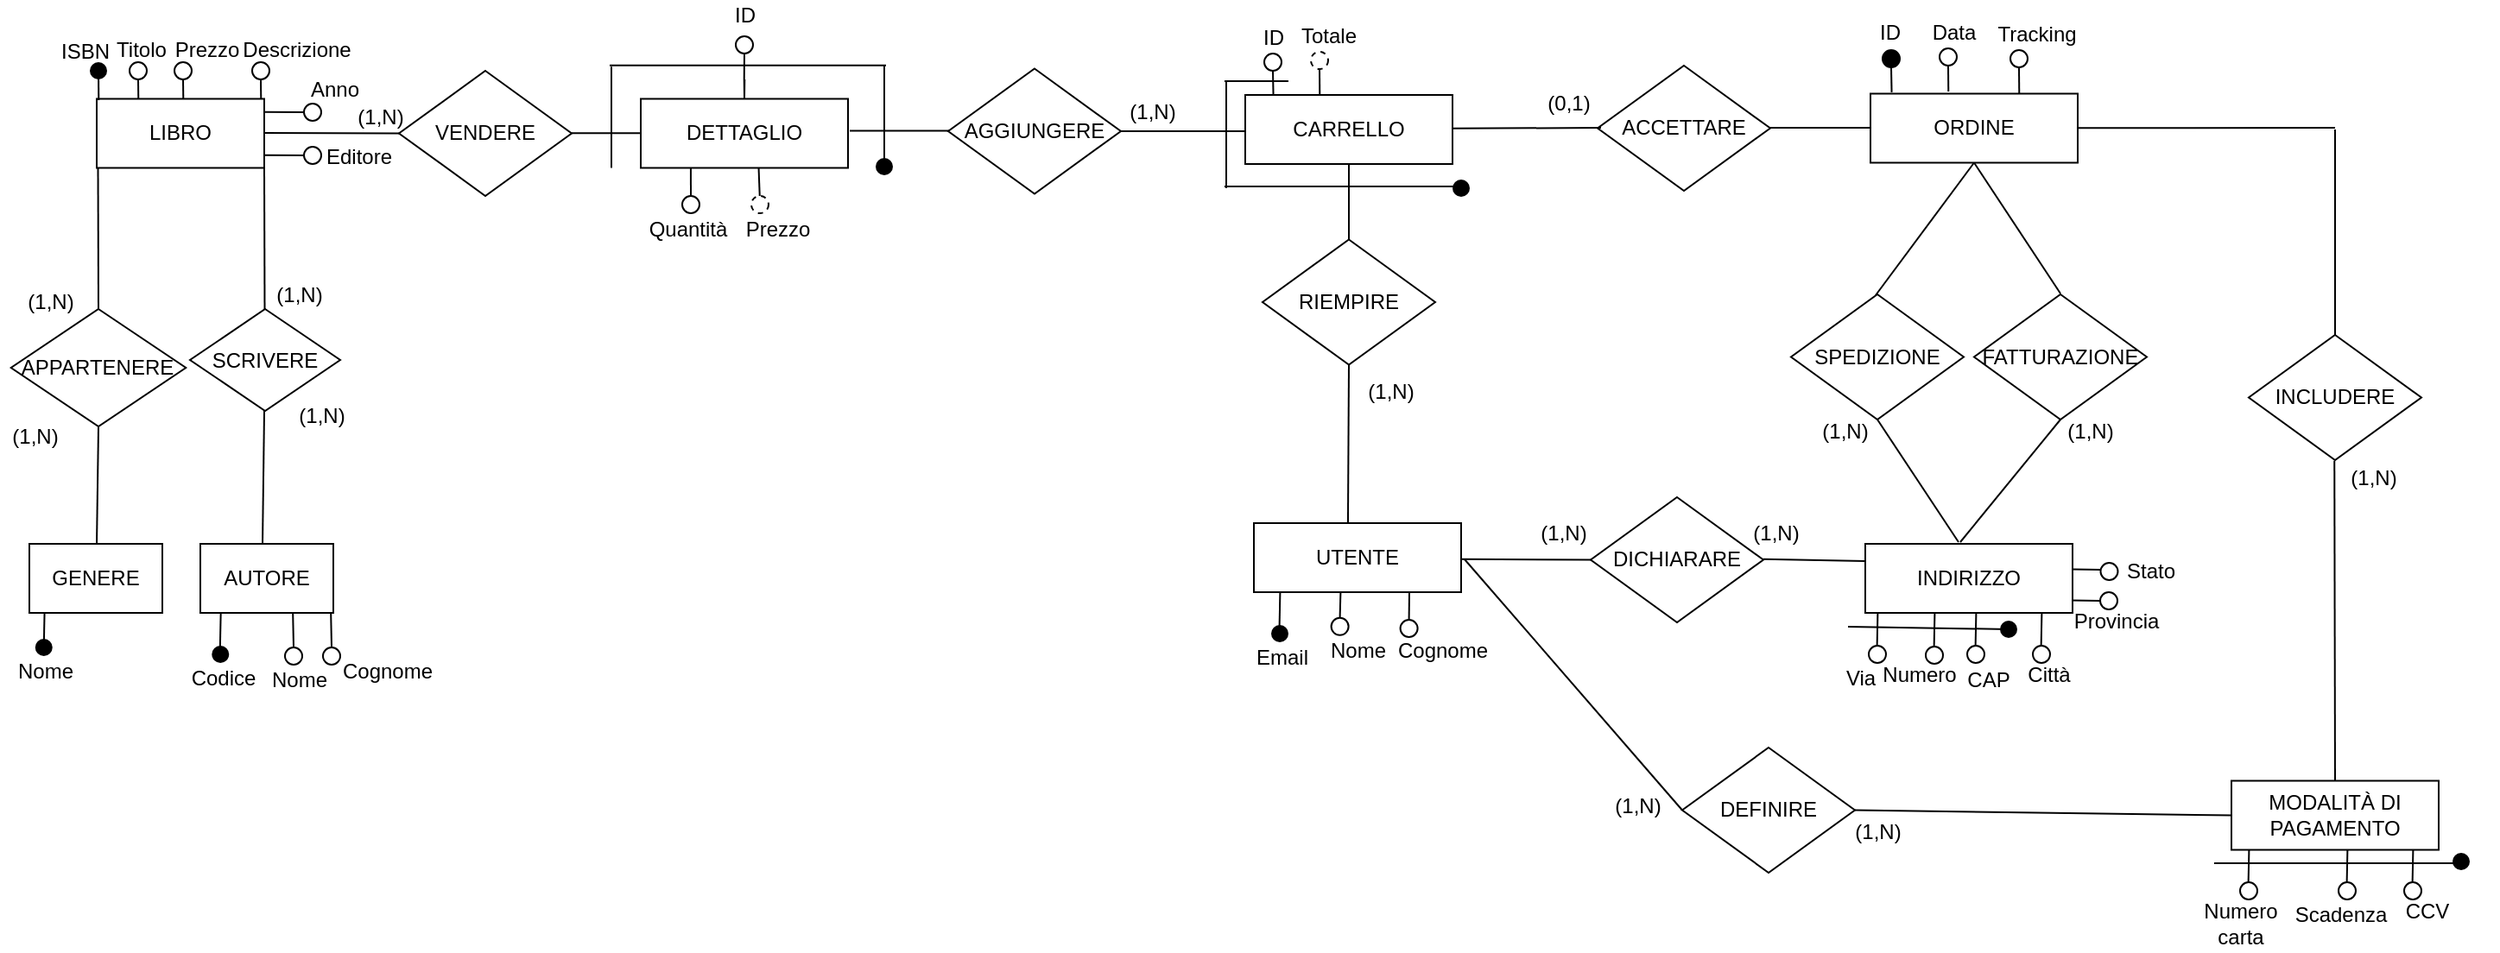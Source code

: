 <mxfile version="17.4.0" type="device" pages="2"><diagram id="fzZBB7RTzRAueiXdscIY" name="Page-1"><mxGraphModel dx="3875" dy="2258" grid="0" gridSize="10" guides="1" tooltips="1" connect="1" arrows="1" fold="1" page="1" pageScale="1" pageWidth="1920" pageHeight="1200" background="none" math="0" shadow="0"><root><mxCell id="0"/><mxCell id="1" parent="0"/><mxCell id="3UIC18VesQbMjdOlCdr_-15" value="LIBRO" style="rounded=0;whiteSpace=wrap;html=1;" parent="1" vertex="1"><mxGeometry x="326" y="352.25" width="97" height="40" as="geometry"/></mxCell><mxCell id="3UIC18VesQbMjdOlCdr_-17" value="" style="endArrow=none;html=1;rounded=0;fillColor=#000000;exitDx=0;exitDy=0;exitPerimeter=0;entryX=0.5;entryY=1;entryDx=0;entryDy=0;startArrow=none;" parent="1" source="3UIC18VesQbMjdOlCdr_-18" edge="1"><mxGeometry width="50" height="50" relative="1" as="geometry"><mxPoint x="327.14" y="353.0" as="sourcePoint"/><mxPoint x="327" y="338" as="targetPoint"/><Array as="points"/></mxGeometry></mxCell><mxCell id="3UIC18VesQbMjdOlCdr_-18" value="" style="shape=waypoint;sketch=0;size=6;pointerEvents=1;points=[];resizable=0;rotatable=0;perimeter=centerPerimeter;snapToPoint=1;strokeWidth=3;" parent="1" vertex="1"><mxGeometry x="307" y="316" width="40" height="40" as="geometry"/></mxCell><mxCell id="3UIC18VesQbMjdOlCdr_-19" value="" style="endArrow=none;html=1;rounded=0;fillColor=#000000;exitX=0.044;exitY=-0.014;exitDx=0;exitDy=0;exitPerimeter=0;entryDx=0;entryDy=0;" parent="1" target="3UIC18VesQbMjdOlCdr_-18" edge="1"><mxGeometry width="50" height="50" relative="1" as="geometry"><mxPoint x="327.14" y="353.0" as="sourcePoint"/><mxPoint x="327" y="338" as="targetPoint"/><Array as="points"><mxPoint x="326.86" y="352.56"/></Array></mxGeometry></mxCell><mxCell id="3UIC18VesQbMjdOlCdr_-20" value="ISBN" style="text;html=1;align=center;verticalAlign=middle;resizable=0;points=[];autosize=1;strokeColor=none;fillColor=none;" parent="1" vertex="1"><mxGeometry x="300" y="316" width="38" height="18" as="geometry"/></mxCell><mxCell id="3UIC18VesQbMjdOlCdr_-21" value="" style="ellipse;whiteSpace=wrap;html=1;strokeWidth=1;fillColor=default;" parent="1" vertex="1"><mxGeometry x="345" y="331" width="10" height="10" as="geometry"/></mxCell><mxCell id="3UIC18VesQbMjdOlCdr_-23" value="" style="endArrow=none;html=1;rounded=0;fillColor=#000000;exitX=0.044;exitY=-0.014;exitDx=0;exitDy=0;exitPerimeter=0;" parent="1" edge="1"><mxGeometry width="50" height="50" relative="1" as="geometry"><mxPoint x="350.14" y="352.25" as="sourcePoint"/><mxPoint x="350" y="341" as="targetPoint"/><Array as="points"><mxPoint x="349.86" y="351.81"/></Array></mxGeometry></mxCell><mxCell id="3UIC18VesQbMjdOlCdr_-24" value="Titolo" style="text;html=1;strokeColor=none;fillColor=none;align=center;verticalAlign=middle;whiteSpace=wrap;rounded=0;" parent="1" vertex="1"><mxGeometry x="326" y="311" width="52" height="25" as="geometry"/></mxCell><mxCell id="3UIC18VesQbMjdOlCdr_-27" value="" style="ellipse;whiteSpace=wrap;html=1;strokeWidth=1;fillColor=default;" parent="1" vertex="1"><mxGeometry x="371" y="331" width="10" height="10" as="geometry"/></mxCell><mxCell id="3UIC18VesQbMjdOlCdr_-28" value="" style="endArrow=none;html=1;rounded=0;fillColor=#000000;exitX=0.044;exitY=-0.014;exitDx=0;exitDy=0;exitPerimeter=0;" parent="1" edge="1"><mxGeometry width="50" height="50" relative="1" as="geometry"><mxPoint x="376.14" y="352.25" as="sourcePoint"/><mxPoint x="376" y="341" as="targetPoint"/><Array as="points"><mxPoint x="375.86" y="351.81"/></Array></mxGeometry></mxCell><mxCell id="3UIC18VesQbMjdOlCdr_-29" value="Prezzo" style="text;html=1;strokeColor=none;fillColor=none;align=center;verticalAlign=middle;whiteSpace=wrap;rounded=0;" parent="1" vertex="1"><mxGeometry x="364" y="311" width="52" height="25" as="geometry"/></mxCell><mxCell id="3UIC18VesQbMjdOlCdr_-30" value="" style="ellipse;whiteSpace=wrap;html=1;strokeWidth=1;fillColor=default;" parent="1" vertex="1"><mxGeometry x="416" y="331" width="10" height="10" as="geometry"/></mxCell><mxCell id="3UIC18VesQbMjdOlCdr_-31" value="" style="endArrow=none;html=1;rounded=0;fillColor=#000000;exitX=0.044;exitY=-0.014;exitDx=0;exitDy=0;exitPerimeter=0;" parent="1" edge="1"><mxGeometry width="50" height="50" relative="1" as="geometry"><mxPoint x="421.14" y="352.25" as="sourcePoint"/><mxPoint x="421" y="341" as="targetPoint"/><Array as="points"><mxPoint x="420.86" y="351.81"/></Array></mxGeometry></mxCell><mxCell id="3UIC18VesQbMjdOlCdr_-32" value="Descrizione" style="text;html=1;strokeColor=none;fillColor=none;align=center;verticalAlign=middle;whiteSpace=wrap;rounded=0;" parent="1" vertex="1"><mxGeometry x="426" y="316" width="32" height="15" as="geometry"/></mxCell><mxCell id="3UIC18VesQbMjdOlCdr_-33" value="" style="ellipse;whiteSpace=wrap;html=1;strokeWidth=1;fillColor=default;" parent="1" vertex="1"><mxGeometry x="446" y="355" width="10" height="10" as="geometry"/></mxCell><mxCell id="3UIC18VesQbMjdOlCdr_-35" value="Anno" style="text;html=1;strokeColor=none;fillColor=none;align=center;verticalAlign=middle;whiteSpace=wrap;rounded=0;" parent="1" vertex="1"><mxGeometry x="444" y="337" width="40" height="19" as="geometry"/></mxCell><mxCell id="3UIC18VesQbMjdOlCdr_-36" value="" style="endArrow=none;html=1;rounded=0;fillColor=#000000;startArrow=none;" parent="1" edge="1"><mxGeometry width="50" height="50" relative="1" as="geometry"><mxPoint x="423" y="359.88" as="sourcePoint"/><mxPoint x="446" y="360" as="targetPoint"/></mxGeometry></mxCell><mxCell id="3UIC18VesQbMjdOlCdr_-37" value="" style="endArrow=none;html=1;rounded=0;fillColor=#000000;startArrow=none;entryX=0;entryY=0.5;entryDx=0;entryDy=0;" parent="1" target="3UIC18VesQbMjdOlCdr_-38" edge="1"><mxGeometry width="50" height="50" relative="1" as="geometry"><mxPoint x="423" y="372.05" as="sourcePoint"/><mxPoint x="485" y="372" as="targetPoint"/></mxGeometry></mxCell><mxCell id="3UIC18VesQbMjdOlCdr_-38" value="VENDERE" style="rhombus;whiteSpace=wrap;html=1;" parent="1" vertex="1"><mxGeometry x="501" y="336" width="100" height="72.5" as="geometry"/></mxCell><mxCell id="3UIC18VesQbMjdOlCdr_-40" value="(1,N)" style="text;html=1;align=center;verticalAlign=middle;resizable=0;points=[];autosize=1;strokeColor=none;fillColor=none;" parent="1" vertex="1"><mxGeometry x="470" y="353" width="40" height="20" as="geometry"/></mxCell><mxCell id="3UIC18VesQbMjdOlCdr_-41" value="" style="ellipse;whiteSpace=wrap;html=1;strokeWidth=1;fillColor=default;" parent="1" vertex="1"><mxGeometry x="446" y="380" width="10" height="10" as="geometry"/></mxCell><mxCell id="3UIC18VesQbMjdOlCdr_-42" value="" style="endArrow=none;html=1;rounded=0;fillColor=#000000;startArrow=none;" parent="1" edge="1"><mxGeometry width="50" height="50" relative="1" as="geometry"><mxPoint x="423" y="384.88" as="sourcePoint"/><mxPoint x="446" y="385" as="targetPoint"/></mxGeometry></mxCell><mxCell id="3UIC18VesQbMjdOlCdr_-43" value="Editore" style="text;html=1;strokeColor=none;fillColor=none;align=center;verticalAlign=middle;whiteSpace=wrap;rounded=0;" parent="1" vertex="1"><mxGeometry x="458" y="376" width="40" height="19" as="geometry"/></mxCell><mxCell id="3UIC18VesQbMjdOlCdr_-44" value="" style="endArrow=none;html=1;rounded=0;fillColor=#000000;entryX=0;entryY=0.5;entryDx=0;entryDy=0;startArrow=none;" parent="1" edge="1"><mxGeometry width="50" height="50" relative="1" as="geometry"><mxPoint x="601" y="372.07" as="sourcePoint"/><mxPoint x="641" y="372.07" as="targetPoint"/></mxGeometry></mxCell><mxCell id="3UIC18VesQbMjdOlCdr_-45" value="DETTAGLIO" style="rounded=0;whiteSpace=wrap;html=1;" parent="1" vertex="1"><mxGeometry x="641" y="352.25" width="120" height="40" as="geometry"/></mxCell><mxCell id="3UIC18VesQbMjdOlCdr_-46" value="" style="shape=waypoint;sketch=0;size=6;pointerEvents=1;points=[];resizable=0;rotatable=0;perimeter=centerPerimeter;snapToPoint=1;strokeWidth=3;" parent="1" vertex="1"><mxGeometry x="762" y="371.5" width="40" height="40" as="geometry"/></mxCell><mxCell id="3UIC18VesQbMjdOlCdr_-47" value="" style="endArrow=none;html=1;rounded=0;fillColor=#000000;startArrow=none;" parent="1" edge="1"><mxGeometry width="50" height="50" relative="1" as="geometry"><mxPoint x="623" y="332.86" as="sourcePoint"/><mxPoint x="783" y="332.86" as="targetPoint"/></mxGeometry></mxCell><mxCell id="3UIC18VesQbMjdOlCdr_-48" value="" style="endArrow=none;html=1;rounded=0;fillColor=#000000;startArrow=none;entryX=0.56;entryY=0.49;entryDx=0;entryDy=0;entryPerimeter=0;" parent="1" target="3UIC18VesQbMjdOlCdr_-46" edge="1"><mxGeometry width="50" height="50" relative="1" as="geometry"><mxPoint x="782" y="332.86" as="sourcePoint"/><mxPoint x="822" y="332.86" as="targetPoint"/></mxGeometry></mxCell><mxCell id="3UIC18VesQbMjdOlCdr_-49" value="" style="endArrow=none;html=1;rounded=0;fillColor=#000000;startArrow=none;entryX=0.56;entryY=0.49;entryDx=0;entryDy=0;entryPerimeter=0;" parent="1" edge="1"><mxGeometry width="50" height="50" relative="1" as="geometry"><mxPoint x="624" y="333.61" as="sourcePoint"/><mxPoint x="624" y="392.25" as="targetPoint"/></mxGeometry></mxCell><mxCell id="3UIC18VesQbMjdOlCdr_-50" value="" style="ellipse;whiteSpace=wrap;html=1;strokeWidth=1;fillColor=default;" parent="1" vertex="1"><mxGeometry x="696" y="316" width="10" height="10" as="geometry"/></mxCell><mxCell id="3UIC18VesQbMjdOlCdr_-51" value="" style="endArrow=none;html=1;rounded=0;fillColor=#000000;exitX=0.044;exitY=-0.014;exitDx=0;exitDy=0;exitPerimeter=0;entryX=0.5;entryY=1;entryDx=0;entryDy=0;" parent="1" target="3UIC18VesQbMjdOlCdr_-50" edge="1"><mxGeometry width="50" height="50" relative="1" as="geometry"><mxPoint x="701.14" y="341.0" as="sourcePoint"/><mxPoint x="701" y="327" as="targetPoint"/><Array as="points"><mxPoint x="701" y="352"/><mxPoint x="700.86" y="340.56"/></Array></mxGeometry></mxCell><mxCell id="3UIC18VesQbMjdOlCdr_-52" value="ID" style="text;html=1;align=center;verticalAlign=middle;resizable=0;points=[];autosize=1;strokeColor=none;fillColor=none;" parent="1" vertex="1"><mxGeometry x="690" y="295" width="22" height="18" as="geometry"/></mxCell><mxCell id="3UIC18VesQbMjdOlCdr_-53" value="" style="ellipse;whiteSpace=wrap;html=1;strokeWidth=1;fillColor=default;" parent="1" vertex="1"><mxGeometry x="665" y="408.5" width="10" height="10" as="geometry"/></mxCell><mxCell id="3UIC18VesQbMjdOlCdr_-55" value="" style="endArrow=none;html=1;rounded=0;fillColor=#000000;startArrow=none;exitX=0.233;exitY=1.021;exitDx=0;exitDy=0;exitPerimeter=0;" parent="1" edge="1"><mxGeometry width="50" height="50" relative="1" as="geometry"><mxPoint x="669.96" y="392.09" as="sourcePoint"/><mxPoint x="670" y="408" as="targetPoint"/></mxGeometry></mxCell><mxCell id="3UIC18VesQbMjdOlCdr_-56" value="" style="endArrow=none;html=1;rounded=0;fillColor=#000000;startArrow=none;exitX=0.569;exitY=1.006;exitDx=0;exitDy=0;exitPerimeter=0;" parent="1" source="3UIC18VesQbMjdOlCdr_-45" target="3UIC18VesQbMjdOlCdr_-57" edge="1"><mxGeometry width="50" height="50" relative="1" as="geometry"><mxPoint x="696" y="408" as="sourcePoint"/><mxPoint x="709" y="407" as="targetPoint"/></mxGeometry></mxCell><mxCell id="3UIC18VesQbMjdOlCdr_-57" value="" style="ellipse;whiteSpace=wrap;html=1;strokeWidth=1;fillColor=default;dashed=1;" parent="1" vertex="1"><mxGeometry x="705" y="408.5" width="10" height="10" as="geometry"/></mxCell><mxCell id="3UIC18VesQbMjdOlCdr_-58" value="Quantità" style="text;html=1;align=center;verticalAlign=middle;resizable=0;points=[];autosize=1;strokeColor=none;fillColor=none;" parent="1" vertex="1"><mxGeometry x="640" y="418.5" width="56" height="18" as="geometry"/></mxCell><mxCell id="3UIC18VesQbMjdOlCdr_-59" value="Prezzo" style="text;html=1;align=center;verticalAlign=middle;resizable=0;points=[];autosize=1;strokeColor=none;fillColor=none;" parent="1" vertex="1"><mxGeometry x="696" y="418.5" width="48" height="18" as="geometry"/></mxCell><mxCell id="3UIC18VesQbMjdOlCdr_-60" value="" style="endArrow=none;html=1;rounded=0;fillColor=#000000;startArrow=none;exitX=0.75;exitY=1;exitDx=0;exitDy=0;" parent="1" edge="1"><mxGeometry width="50" height="50" relative="1" as="geometry"><mxPoint x="423.0" y="392.25" as="sourcePoint"/><mxPoint x="423.25" y="474" as="targetPoint"/></mxGeometry></mxCell><mxCell id="3UIC18VesQbMjdOlCdr_-61" value="SCRIVERE" style="rhombus;whiteSpace=wrap;html=1;" parent="1" vertex="1"><mxGeometry x="380" y="474" width="87" height="59" as="geometry"/></mxCell><mxCell id="3UIC18VesQbMjdOlCdr_-62" value="" style="endArrow=none;html=1;rounded=0;fillColor=#000000;startArrow=none;exitX=0.75;exitY=1;exitDx=0;exitDy=0;" parent="1" edge="1"><mxGeometry width="50" height="50" relative="1" as="geometry"><mxPoint x="326.75" y="392.25" as="sourcePoint"/><mxPoint x="327" y="474" as="targetPoint"/></mxGeometry></mxCell><mxCell id="3UIC18VesQbMjdOlCdr_-63" value="APPARTENERE" style="rhombus;whiteSpace=wrap;html=1;" parent="1" vertex="1"><mxGeometry x="276.38" y="474" width="101.25" height="68" as="geometry"/></mxCell><mxCell id="3UIC18VesQbMjdOlCdr_-64" value="(1,N)" style="text;html=1;align=center;verticalAlign=middle;resizable=0;points=[];autosize=1;strokeColor=none;fillColor=none;" parent="1" vertex="1"><mxGeometry x="423" y="456" width="40" height="20" as="geometry"/></mxCell><mxCell id="3UIC18VesQbMjdOlCdr_-65" value="(1,N)" style="text;html=1;align=center;verticalAlign=middle;resizable=0;points=[];autosize=1;strokeColor=none;fillColor=none;" parent="1" vertex="1"><mxGeometry x="436" y="526" width="40" height="20" as="geometry"/></mxCell><mxCell id="3UIC18VesQbMjdOlCdr_-66" value="(1,N)" style="text;html=1;align=center;verticalAlign=middle;resizable=0;points=[];autosize=1;strokeColor=none;fillColor=none;" parent="1" vertex="1"><mxGeometry x="279" y="460" width="40" height="20" as="geometry"/></mxCell><mxCell id="3UIC18VesQbMjdOlCdr_-67" value="(1,N)" style="text;html=1;align=center;verticalAlign=middle;resizable=0;points=[];autosize=1;strokeColor=none;fillColor=none;" parent="1" vertex="1"><mxGeometry x="270" y="538" width="40" height="20" as="geometry"/></mxCell><mxCell id="3UIC18VesQbMjdOlCdr_-68" value="" style="endArrow=none;html=1;rounded=0;fillColor=#000000;startArrow=none;exitX=0.5;exitY=1;exitDx=0;exitDy=0;" parent="1" source="3UIC18VesQbMjdOlCdr_-63" edge="1"><mxGeometry width="50" height="50" relative="1" as="geometry"><mxPoint x="316" y="559" as="sourcePoint"/><mxPoint x="326" y="611" as="targetPoint"/></mxGeometry></mxCell><mxCell id="3UIC18VesQbMjdOlCdr_-69" value="" style="endArrow=none;html=1;rounded=0;fillColor=#000000;startArrow=none;exitX=0.5;exitY=1;exitDx=0;exitDy=0;" parent="1" edge="1"><mxGeometry width="50" height="50" relative="1" as="geometry"><mxPoint x="423.005" y="533" as="sourcePoint"/><mxPoint x="422" y="611" as="targetPoint"/></mxGeometry></mxCell><mxCell id="3UIC18VesQbMjdOlCdr_-70" value="GENERE" style="rounded=0;whiteSpace=wrap;html=1;" parent="1" vertex="1"><mxGeometry x="287" y="610" width="77" height="40" as="geometry"/></mxCell><mxCell id="3UIC18VesQbMjdOlCdr_-72" value="AUTORE" style="rounded=0;whiteSpace=wrap;html=1;" parent="1" vertex="1"><mxGeometry x="386" y="610" width="77" height="40" as="geometry"/></mxCell><mxCell id="3UIC18VesQbMjdOlCdr_-74" value="" style="shape=waypoint;sketch=0;size=6;pointerEvents=1;points=[];resizable=0;rotatable=0;perimeter=centerPerimeter;snapToPoint=1;strokeWidth=3;" parent="1" vertex="1"><mxGeometry x="275.38" y="650" width="40" height="40" as="geometry"/></mxCell><mxCell id="3UIC18VesQbMjdOlCdr_-75" value="" style="endArrow=none;html=1;rounded=0;fillColor=#000000;startArrow=none;exitX=0.114;exitY=1.002;exitDx=0;exitDy=0;exitPerimeter=0;" parent="1" source="3UIC18VesQbMjdOlCdr_-70" target="3UIC18VesQbMjdOlCdr_-74" edge="1"><mxGeometry width="50" height="50" relative="1" as="geometry"><mxPoint x="294" y="666" as="sourcePoint"/><mxPoint x="334" y="666" as="targetPoint"/></mxGeometry></mxCell><mxCell id="3UIC18VesQbMjdOlCdr_-76" value="Nome" style="text;html=1;align=center;verticalAlign=middle;resizable=0;points=[];autosize=1;strokeColor=none;fillColor=none;" parent="1" vertex="1"><mxGeometry x="275.38" y="675" width="42" height="18" as="geometry"/></mxCell><mxCell id="3UIC18VesQbMjdOlCdr_-77" value="" style="shape=waypoint;sketch=0;size=6;pointerEvents=1;points=[];resizable=0;rotatable=0;perimeter=centerPerimeter;snapToPoint=1;strokeWidth=3;" parent="1" vertex="1"><mxGeometry x="377.63" y="654" width="40" height="40" as="geometry"/></mxCell><mxCell id="3UIC18VesQbMjdOlCdr_-78" value="Codice" style="text;html=1;align=center;verticalAlign=middle;resizable=0;points=[];autosize=1;strokeColor=none;fillColor=none;" parent="1" vertex="1"><mxGeometry x="374.63" y="679" width="48" height="18" as="geometry"/></mxCell><mxCell id="3UIC18VesQbMjdOlCdr_-79" value="" style="endArrow=none;html=1;rounded=0;fillColor=#000000;startArrow=none;exitX=0.114;exitY=1.002;exitDx=0;exitDy=0;exitPerimeter=0;" parent="1" edge="1"><mxGeometry width="50" height="50" relative="1" as="geometry"><mxPoint x="397.828" y="650.0" as="sourcePoint"/><mxPoint x="397.43" y="669.92" as="targetPoint"/></mxGeometry></mxCell><mxCell id="3UIC18VesQbMjdOlCdr_-80" value="" style="ellipse;whiteSpace=wrap;html=1;strokeWidth=1;fillColor=default;" parent="1" vertex="1"><mxGeometry x="435" y="670" width="10" height="10" as="geometry"/></mxCell><mxCell id="3UIC18VesQbMjdOlCdr_-82" value="" style="endArrow=none;html=1;rounded=0;fillColor=#000000;startArrow=none;entryX=0.696;entryY=1.005;entryDx=0;entryDy=0;entryPerimeter=0;" parent="1" target="3UIC18VesQbMjdOlCdr_-72" edge="1"><mxGeometry width="50" height="50" relative="1" as="geometry"><mxPoint x="440" y="670" as="sourcePoint"/><mxPoint x="440" y="651" as="targetPoint"/></mxGeometry></mxCell><mxCell id="3UIC18VesQbMjdOlCdr_-83" value="" style="ellipse;whiteSpace=wrap;html=1;strokeWidth=1;fillColor=default;" parent="1" vertex="1"><mxGeometry x="457" y="670" width="10" height="10" as="geometry"/></mxCell><mxCell id="3UIC18VesQbMjdOlCdr_-84" value="" style="endArrow=none;html=1;rounded=0;fillColor=#000000;startArrow=none;entryX=0.696;entryY=1.005;entryDx=0;entryDy=0;entryPerimeter=0;" parent="1" edge="1"><mxGeometry width="50" height="50" relative="1" as="geometry"><mxPoint x="462.0" y="670" as="sourcePoint"/><mxPoint x="461.592" y="650.2" as="targetPoint"/></mxGeometry></mxCell><mxCell id="3UIC18VesQbMjdOlCdr_-85" value="Nome" style="text;html=1;align=center;verticalAlign=middle;resizable=0;points=[];autosize=1;strokeColor=none;fillColor=none;" parent="1" vertex="1"><mxGeometry x="422" y="680" width="42" height="18" as="geometry"/></mxCell><mxCell id="3UIC18VesQbMjdOlCdr_-86" value="Cognome" style="text;html=1;align=center;verticalAlign=middle;resizable=0;points=[];autosize=1;strokeColor=none;fillColor=none;" parent="1" vertex="1"><mxGeometry x="463" y="675" width="62" height="18" as="geometry"/></mxCell><mxCell id="3UIC18VesQbMjdOlCdr_-87" value="" style="endArrow=none;html=1;rounded=0;fillColor=#000000;startArrow=none;" parent="1" edge="1"><mxGeometry width="50" height="50" relative="1" as="geometry"><mxPoint x="762" y="370.76" as="sourcePoint"/><mxPoint x="836" y="370.76" as="targetPoint"/></mxGeometry></mxCell><mxCell id="3UIC18VesQbMjdOlCdr_-88" value="AGGIUNGERE" style="rhombus;whiteSpace=wrap;html=1;" parent="1" vertex="1"><mxGeometry x="819" y="334.75" width="100" height="72.5" as="geometry"/></mxCell><mxCell id="3UIC18VesQbMjdOlCdr_-90" value="" style="endArrow=none;html=1;rounded=0;fillColor=#000000;startArrow=none;" parent="1" edge="1"><mxGeometry width="50" height="50" relative="1" as="geometry"><mxPoint x="919.0" y="371" as="sourcePoint"/><mxPoint x="993" y="371" as="targetPoint"/></mxGeometry></mxCell><mxCell id="3UIC18VesQbMjdOlCdr_-91" value="(1,N)" style="text;html=1;align=center;verticalAlign=middle;resizable=0;points=[];autosize=1;strokeColor=none;fillColor=none;" parent="1" vertex="1"><mxGeometry x="917" y="350" width="40" height="20" as="geometry"/></mxCell><mxCell id="3UIC18VesQbMjdOlCdr_-92" value="CARRELLO" style="rounded=0;whiteSpace=wrap;html=1;" parent="1" vertex="1"><mxGeometry x="991" y="350" width="120" height="40" as="geometry"/></mxCell><mxCell id="3UIC18VesQbMjdOlCdr_-96" value="" style="endArrow=none;html=1;rounded=0;fillColor=#000000;entryX=0.5;entryY=1;entryDx=0;entryDy=0;exitX=0.044;exitY=-0.014;exitDx=0;exitDy=0;exitPerimeter=0;" parent="1" edge="1"><mxGeometry width="50" height="50" relative="1" as="geometry"><mxPoint x="1007.28" y="350.44" as="sourcePoint"/><mxPoint x="1007" y="336" as="targetPoint"/></mxGeometry></mxCell><mxCell id="3UIC18VesQbMjdOlCdr_-97" value="ID" style="text;html=1;align=center;verticalAlign=middle;resizable=0;points=[];autosize=1;strokeColor=none;fillColor=none;" parent="1" vertex="1"><mxGeometry x="996" y="308.0" width="22" height="18" as="geometry"/></mxCell><mxCell id="3UIC18VesQbMjdOlCdr_-98" value="" style="ellipse;whiteSpace=wrap;html=1;strokeWidth=1;fillColor=default;dashed=1;" parent="1" vertex="1"><mxGeometry x="1029" y="325" width="10" height="10" as="geometry"/></mxCell><mxCell id="3UIC18VesQbMjdOlCdr_-99" value="" style="endArrow=none;html=1;rounded=0;fillColor=#000000;exitX=0.044;exitY=-0.014;exitDx=0;exitDy=0;exitPerimeter=0;entryX=0.5;entryY=1;entryDx=0;entryDy=0;" parent="1" target="3UIC18VesQbMjdOlCdr_-98" edge="1"><mxGeometry width="50" height="50" relative="1" as="geometry"><mxPoint x="1034.14" y="350.0" as="sourcePoint"/><mxPoint x="1034" y="336" as="targetPoint"/><Array as="points"><mxPoint x="1033.86" y="349.56"/></Array></mxGeometry></mxCell><mxCell id="3UIC18VesQbMjdOlCdr_-100" value="Totale" style="text;html=1;align=center;verticalAlign=middle;resizable=0;points=[];autosize=1;strokeColor=none;fillColor=none;" parent="1" vertex="1"><mxGeometry x="1018" y="307.0" width="42" height="18" as="geometry"/></mxCell><mxCell id="3UIC18VesQbMjdOlCdr_-101" value="" style="endArrow=none;html=1;rounded=0;fillColor=#000000;entryX=0.5;entryY=1;entryDx=0;entryDy=0;startArrow=none;" parent="1" target="3UIC18VesQbMjdOlCdr_-92" edge="1"><mxGeometry width="50" height="50" relative="1" as="geometry"><mxPoint x="1051" y="435" as="sourcePoint"/><mxPoint x="1025" y="420" as="targetPoint"/></mxGeometry></mxCell><mxCell id="3UIC18VesQbMjdOlCdr_-102" value="RIEMPIRE" style="rhombus;whiteSpace=wrap;html=1;" parent="1" vertex="1"><mxGeometry x="1001" y="433.75" width="100" height="72.5" as="geometry"/></mxCell><mxCell id="3UIC18VesQbMjdOlCdr_-104" value="(1,N)" style="text;html=1;align=center;verticalAlign=middle;resizable=0;points=[];autosize=1;strokeColor=none;fillColor=none;" parent="1" vertex="1"><mxGeometry x="1055" y="512" width="40" height="20" as="geometry"/></mxCell><mxCell id="3UIC18VesQbMjdOlCdr_-105" value="" style="endArrow=none;html=1;rounded=0;fillColor=#000000;entryX=0.5;entryY=1;entryDx=0;entryDy=0;startArrow=none;exitX=0.454;exitY=0.014;exitDx=0;exitDy=0;exitPerimeter=0;" parent="1" source="3UIC18VesQbMjdOlCdr_-106" target="3UIC18VesQbMjdOlCdr_-102" edge="1"><mxGeometry width="50" height="50" relative="1" as="geometry"><mxPoint x="1051" y="559" as="sourcePoint"/><mxPoint x="1020" y="529" as="targetPoint"/></mxGeometry></mxCell><mxCell id="3UIC18VesQbMjdOlCdr_-106" value="UTENTE" style="rounded=0;whiteSpace=wrap;html=1;" parent="1" vertex="1"><mxGeometry x="996" y="598" width="120" height="40" as="geometry"/></mxCell><mxCell id="3UIC18VesQbMjdOlCdr_-107" value="" style="shape=waypoint;sketch=0;size=6;pointerEvents=1;points=[];resizable=0;rotatable=0;perimeter=centerPerimeter;snapToPoint=1;strokeWidth=3;" parent="1" vertex="1"><mxGeometry x="991" y="642.0" width="40" height="40" as="geometry"/></mxCell><mxCell id="3UIC18VesQbMjdOlCdr_-108" value="Email" style="text;html=1;align=center;verticalAlign=middle;resizable=0;points=[];autosize=1;strokeColor=none;fillColor=none;" parent="1" vertex="1"><mxGeometry x="992" y="667.0" width="40" height="18" as="geometry"/></mxCell><mxCell id="3UIC18VesQbMjdOlCdr_-109" value="" style="endArrow=none;html=1;rounded=0;fillColor=#000000;startArrow=none;exitX=0.114;exitY=1.002;exitDx=0;exitDy=0;exitPerimeter=0;" parent="1" edge="1"><mxGeometry width="50" height="50" relative="1" as="geometry"><mxPoint x="1011.198" y="638" as="sourcePoint"/><mxPoint x="1010.8" y="657.92" as="targetPoint"/></mxGeometry></mxCell><mxCell id="3UIC18VesQbMjdOlCdr_-111" value="Nome" style="text;html=1;align=center;verticalAlign=middle;resizable=0;points=[];autosize=1;strokeColor=none;fillColor=none;" parent="1" vertex="1"><mxGeometry x="1035" y="662.92" width="42" height="18" as="geometry"/></mxCell><mxCell id="3UIC18VesQbMjdOlCdr_-112" value="" style="endArrow=none;html=1;rounded=0;fillColor=#000000;startArrow=none;exitX=0.114;exitY=1.002;exitDx=0;exitDy=0;exitPerimeter=0;" parent="1" target="3UIC18VesQbMjdOlCdr_-114" edge="1"><mxGeometry width="50" height="50" relative="1" as="geometry"><mxPoint x="1046.198" y="638" as="sourcePoint"/><mxPoint x="1045.8" y="657.92" as="targetPoint"/></mxGeometry></mxCell><mxCell id="3UIC18VesQbMjdOlCdr_-114" value="" style="ellipse;whiteSpace=wrap;html=1;strokeWidth=1;fillColor=default;" parent="1" vertex="1"><mxGeometry x="1040.8" y="652.92" width="10" height="10" as="geometry"/></mxCell><mxCell id="3UIC18VesQbMjdOlCdr_-115" value="Cognome" style="text;html=1;align=center;verticalAlign=middle;resizable=0;points=[];autosize=1;strokeColor=none;fillColor=none;" parent="1" vertex="1"><mxGeometry x="1074" y="662.92" width="62" height="18" as="geometry"/></mxCell><mxCell id="3UIC18VesQbMjdOlCdr_-116" value="" style="ellipse;whiteSpace=wrap;html=1;strokeWidth=1;fillColor=default;" parent="1" vertex="1"><mxGeometry x="1080.8" y="654.0" width="10" height="10" as="geometry"/></mxCell><mxCell id="3UIC18VesQbMjdOlCdr_-120" value="" style="endArrow=none;html=1;rounded=0;fillColor=#000000;entryX=0.75;entryY=1;entryDx=0;entryDy=0;startArrow=none;exitX=0.5;exitY=0;exitDx=0;exitDy=0;" parent="1" source="3UIC18VesQbMjdOlCdr_-116" target="3UIC18VesQbMjdOlCdr_-106" edge="1"><mxGeometry width="50" height="50" relative="1" as="geometry"><mxPoint x="1063" y="685" as="sourcePoint"/><mxPoint x="1103" y="685" as="targetPoint"/></mxGeometry></mxCell><mxCell id="3UIC18VesQbMjdOlCdr_-121" value="" style="endArrow=none;html=1;rounded=0;fillColor=#000000;startArrow=none;" parent="1" edge="1"><mxGeometry width="50" height="50" relative="1" as="geometry"><mxPoint x="1111" y="369.43" as="sourcePoint"/><mxPoint x="1197" y="369" as="targetPoint"/></mxGeometry></mxCell><mxCell id="3UIC18VesQbMjdOlCdr_-122" value="ACCETTARE" style="rhombus;whiteSpace=wrap;html=1;fillColor=none;" parent="1" vertex="1"><mxGeometry x="1195" y="333" width="100" height="72.5" as="geometry"/></mxCell><mxCell id="3UIC18VesQbMjdOlCdr_-123" value="(0,1)" style="text;html=1;align=center;verticalAlign=middle;resizable=0;points=[];autosize=1;strokeColor=none;fillColor=none;" parent="1" vertex="1"><mxGeometry x="1160" y="346" width="35" height="18" as="geometry"/></mxCell><mxCell id="3UIC18VesQbMjdOlCdr_-124" value="" style="endArrow=none;html=1;rounded=0;fillColor=#000000;startArrow=none;" parent="1" edge="1"><mxGeometry width="50" height="50" relative="1" as="geometry"><mxPoint x="1295" y="368.94" as="sourcePoint"/><mxPoint x="1353" y="369" as="targetPoint"/></mxGeometry></mxCell><mxCell id="3UIC18VesQbMjdOlCdr_-126" value="ORDINE" style="rounded=0;whiteSpace=wrap;html=1;fillColor=none;" parent="1" vertex="1"><mxGeometry x="1353" y="349.25" width="120" height="40" as="geometry"/></mxCell><mxCell id="3UIC18VesQbMjdOlCdr_-127" value="" style="ellipse;whiteSpace=wrap;html=1;strokeWidth=1;fillColor=default;" parent="1" vertex="1"><mxGeometry x="1393" y="323" width="10" height="10" as="geometry"/></mxCell><mxCell id="3UIC18VesQbMjdOlCdr_-128" value="" style="endArrow=none;html=1;rounded=0;fillColor=#000000;exitX=0.044;exitY=-0.014;exitDx=0;exitDy=0;exitPerimeter=0;entryX=0.5;entryY=1;entryDx=0;entryDy=0;" parent="1" target="3UIC18VesQbMjdOlCdr_-127" edge="1"><mxGeometry width="50" height="50" relative="1" as="geometry"><mxPoint x="1398.14" y="348.0" as="sourcePoint"/><mxPoint x="1398" y="334" as="targetPoint"/><Array as="points"><mxPoint x="1397.86" y="347.56"/></Array></mxGeometry></mxCell><mxCell id="3UIC18VesQbMjdOlCdr_-129" value="" style="ellipse;whiteSpace=wrap;html=1;strokeWidth=1;fillColor=#000000;" parent="1" vertex="1"><mxGeometry x="1360" y="324" width="10" height="10" as="geometry"/></mxCell><mxCell id="3UIC18VesQbMjdOlCdr_-130" value="" style="endArrow=none;html=1;rounded=0;fillColor=#000000;entryX=0.5;entryY=1;entryDx=0;entryDy=0;exitX=0.044;exitY=-0.014;exitDx=0;exitDy=0;exitPerimeter=0;" parent="1" target="3UIC18VesQbMjdOlCdr_-129" edge="1"><mxGeometry width="50" height="50" relative="1" as="geometry"><mxPoint x="1365.28" y="348.44" as="sourcePoint"/><mxPoint x="1450" y="429" as="targetPoint"/></mxGeometry></mxCell><mxCell id="3UIC18VesQbMjdOlCdr_-131" value="ID" style="text;html=1;align=center;verticalAlign=middle;resizable=0;points=[];autosize=1;strokeColor=none;fillColor=none;" parent="1" vertex="1"><mxGeometry x="1353" y="305" width="22" height="18" as="geometry"/></mxCell><mxCell id="3UIC18VesQbMjdOlCdr_-132" value="Data" style="text;html=1;align=center;verticalAlign=middle;resizable=0;points=[];autosize=1;strokeColor=none;fillColor=none;" parent="1" vertex="1"><mxGeometry x="1383" y="305" width="36" height="18" as="geometry"/></mxCell><mxCell id="3UIC18VesQbMjdOlCdr_-133" value="" style="ellipse;whiteSpace=wrap;html=1;strokeWidth=1;fillColor=default;" parent="1" vertex="1"><mxGeometry x="1434" y="324" width="10" height="10" as="geometry"/></mxCell><mxCell id="3UIC18VesQbMjdOlCdr_-134" value="" style="endArrow=none;html=1;rounded=0;fillColor=#000000;exitX=0.044;exitY=-0.014;exitDx=0;exitDy=0;exitPerimeter=0;entryX=0.5;entryY=1;entryDx=0;entryDy=0;" parent="1" target="3UIC18VesQbMjdOlCdr_-133" edge="1"><mxGeometry width="50" height="50" relative="1" as="geometry"><mxPoint x="1439.14" y="349.0" as="sourcePoint"/><mxPoint x="1439" y="335" as="targetPoint"/><Array as="points"><mxPoint x="1438.86" y="348.56"/></Array></mxGeometry></mxCell><mxCell id="3UIC18VesQbMjdOlCdr_-135" value="Tracking" style="text;html=1;align=center;verticalAlign=middle;resizable=0;points=[];autosize=1;strokeColor=none;fillColor=none;" parent="1" vertex="1"><mxGeometry x="1421" y="306" width="56" height="18" as="geometry"/></mxCell><mxCell id="3UIC18VesQbMjdOlCdr_-136" value="" style="endArrow=none;html=1;rounded=0;fillColor=#000000;entryX=0.5;entryY=1;entryDx=0;entryDy=0;startArrow=none;" parent="1" target="3UIC18VesQbMjdOlCdr_-126" edge="1"><mxGeometry width="50" height="50" relative="1" as="geometry"><mxPoint x="1356" y="466" as="sourcePoint"/><mxPoint x="1389" y="470" as="targetPoint"/></mxGeometry></mxCell><mxCell id="3UIC18VesQbMjdOlCdr_-137" value="" style="endArrow=none;html=1;rounded=0;fillColor=#000000;startArrow=none;exitX=0.5;exitY=1;exitDx=0;exitDy=0;" parent="1" source="3UIC18VesQbMjdOlCdr_-126" edge="1"><mxGeometry width="50" height="50" relative="1" as="geometry"><mxPoint x="1349" y="470" as="sourcePoint"/><mxPoint x="1463" y="465" as="targetPoint"/></mxGeometry></mxCell><mxCell id="3UIC18VesQbMjdOlCdr_-138" value="SPEDIZIONE" style="rhombus;whiteSpace=wrap;html=1;fillColor=none;" parent="1" vertex="1"><mxGeometry x="1307" y="465.5" width="100" height="72.5" as="geometry"/></mxCell><mxCell id="3UIC18VesQbMjdOlCdr_-139" value="FATTURAZIONE" style="rhombus;whiteSpace=wrap;html=1;fillColor=none;" parent="1" vertex="1"><mxGeometry x="1413" y="465.5" width="100" height="72.5" as="geometry"/></mxCell><mxCell id="3UIC18VesQbMjdOlCdr_-140" value="" style="endArrow=none;html=1;rounded=0;fillColor=#000000;startArrow=none;exitX=0.5;exitY=1;exitDx=0;exitDy=0;" parent="1" source="3UIC18VesQbMjdOlCdr_-138" edge="1"><mxGeometry width="50" height="50" relative="1" as="geometry"><mxPoint x="1370" y="568" as="sourcePoint"/><mxPoint x="1404" y="609" as="targetPoint"/></mxGeometry></mxCell><mxCell id="3UIC18VesQbMjdOlCdr_-141" value="" style="endArrow=none;html=1;rounded=0;fillColor=#000000;entryX=0.5;entryY=1;entryDx=0;entryDy=0;startArrow=none;" parent="1" target="3UIC18VesQbMjdOlCdr_-139" edge="1"><mxGeometry width="50" height="50" relative="1" as="geometry"><mxPoint x="1405" y="609" as="sourcePoint"/><mxPoint x="1410" y="568" as="targetPoint"/></mxGeometry></mxCell><mxCell id="3UIC18VesQbMjdOlCdr_-142" value="INDIRIZZO" style="rounded=0;whiteSpace=wrap;html=1;fillColor=none;" parent="1" vertex="1"><mxGeometry x="1350" y="610" width="120" height="40" as="geometry"/></mxCell><mxCell id="3UIC18VesQbMjdOlCdr_-144" value="Via" style="text;html=1;align=center;verticalAlign=middle;resizable=0;points=[];autosize=1;strokeColor=none;fillColor=none;" parent="1" vertex="1"><mxGeometry x="1333" y="679.0" width="27" height="18" as="geometry"/></mxCell><mxCell id="3UIC18VesQbMjdOlCdr_-145" value="" style="endArrow=none;html=1;rounded=0;fillColor=#000000;startArrow=none;exitX=0.114;exitY=1.002;exitDx=0;exitDy=0;exitPerimeter=0;" parent="1" edge="1"><mxGeometry width="50" height="50" relative="1" as="geometry"><mxPoint x="1357.198" y="650.08" as="sourcePoint"/><mxPoint x="1356.8" y="670.0" as="targetPoint"/></mxGeometry></mxCell><mxCell id="3UIC18VesQbMjdOlCdr_-146" value="" style="shape=waypoint;sketch=0;size=6;pointerEvents=1;points=[];resizable=0;rotatable=0;perimeter=centerPerimeter;snapToPoint=1;strokeWidth=3;" parent="1" vertex="1"><mxGeometry x="1394" y="654.0" width="40" height="40" as="geometry"/></mxCell><mxCell id="3UIC18VesQbMjdOlCdr_-147" value="Città" style="text;html=1;align=center;verticalAlign=middle;resizable=0;points=[];autosize=1;strokeColor=none;fillColor=none;" parent="1" vertex="1"><mxGeometry x="1438" y="677.0" width="35" height="18" as="geometry"/></mxCell><mxCell id="3UIC18VesQbMjdOlCdr_-148" value="" style="endArrow=none;html=1;rounded=0;fillColor=#000000;startArrow=none;exitX=0.114;exitY=1.002;exitDx=0;exitDy=0;exitPerimeter=0;" parent="1" edge="1"><mxGeometry width="50" height="50" relative="1" as="geometry"><mxPoint x="1414.198" y="650" as="sourcePoint"/><mxPoint x="1413.8" y="669.92" as="targetPoint"/></mxGeometry></mxCell><mxCell id="3UIC18VesQbMjdOlCdr_-149" value="" style="ellipse;whiteSpace=wrap;html=1;strokeWidth=1;fillColor=default;" parent="1" vertex="1"><mxGeometry x="1352" y="669" width="10" height="10" as="geometry"/></mxCell><mxCell id="3UIC18VesQbMjdOlCdr_-150" value="" style="ellipse;whiteSpace=wrap;html=1;strokeWidth=1;fillColor=default;" parent="1" vertex="1"><mxGeometry x="1409" y="669" width="10" height="10" as="geometry"/></mxCell><mxCell id="3UIC18VesQbMjdOlCdr_-151" value="" style="shape=waypoint;sketch=0;size=6;pointerEvents=1;points=[];resizable=0;rotatable=0;perimeter=centerPerimeter;snapToPoint=1;strokeWidth=3;" parent="1" vertex="1"><mxGeometry x="1432" y="654.0" width="40" height="40" as="geometry"/></mxCell><mxCell id="3UIC18VesQbMjdOlCdr_-152" value="CAP" style="text;html=1;align=center;verticalAlign=middle;resizable=0;points=[];autosize=1;strokeColor=none;fillColor=none;" parent="1" vertex="1"><mxGeometry x="1403" y="679.5" width="35" height="18" as="geometry"/></mxCell><mxCell id="3UIC18VesQbMjdOlCdr_-153" value="" style="endArrow=none;html=1;rounded=0;fillColor=#000000;startArrow=none;exitX=0.114;exitY=1.002;exitDx=0;exitDy=0;exitPerimeter=0;" parent="1" edge="1"><mxGeometry width="50" height="50" relative="1" as="geometry"><mxPoint x="1452.198" y="650" as="sourcePoint"/><mxPoint x="1451.8" y="669.92" as="targetPoint"/></mxGeometry></mxCell><mxCell id="3UIC18VesQbMjdOlCdr_-154" value="" style="ellipse;whiteSpace=wrap;html=1;strokeWidth=1;fillColor=default;" parent="1" vertex="1"><mxGeometry x="1447" y="669" width="10" height="10" as="geometry"/></mxCell><mxCell id="3UIC18VesQbMjdOlCdr_-155" value="" style="endArrow=none;html=1;rounded=0;fillColor=#000000;startArrow=none;" parent="1" source="3UIC18VesQbMjdOlCdr_-156" edge="1"><mxGeometry width="50" height="50" relative="1" as="geometry"><mxPoint x="1339" y="658" as="sourcePoint"/><mxPoint x="1434" y="659" as="targetPoint"/></mxGeometry></mxCell><mxCell id="3UIC18VesQbMjdOlCdr_-158" value="DICHIARARE" style="rhombus;whiteSpace=wrap;html=1;fillColor=none;" parent="1" vertex="1"><mxGeometry x="1191" y="583" width="100" height="72.5" as="geometry"/></mxCell><mxCell id="3UIC18VesQbMjdOlCdr_-159" value="" style="endArrow=none;html=1;rounded=0;fillColor=#000000;entryX=0;entryY=0.5;entryDx=0;entryDy=0;startArrow=none;" parent="1" target="3UIC18VesQbMjdOlCdr_-158" edge="1"><mxGeometry width="50" height="50" relative="1" as="geometry"><mxPoint x="1116" y="618.82" as="sourcePoint"/><mxPoint x="1156" y="618.82" as="targetPoint"/></mxGeometry></mxCell><mxCell id="3UIC18VesQbMjdOlCdr_-160" value="" style="endArrow=none;html=1;rounded=0;fillColor=#000000;entryX=0;entryY=0.25;entryDx=0;entryDy=0;startArrow=none;" parent="1" target="3UIC18VesQbMjdOlCdr_-142" edge="1"><mxGeometry width="50" height="50" relative="1" as="geometry"><mxPoint x="1291" y="618.82" as="sourcePoint"/><mxPoint x="1331" y="618.82" as="targetPoint"/></mxGeometry></mxCell><mxCell id="3UIC18VesQbMjdOlCdr_-162" value="Numero" style="text;html=1;align=center;verticalAlign=middle;resizable=0;points=[];autosize=1;strokeColor=none;fillColor=none;" parent="1" vertex="1"><mxGeometry x="1355" y="677.0" width="52" height="18" as="geometry"/></mxCell><mxCell id="3UIC18VesQbMjdOlCdr_-163" value="" style="endArrow=none;html=1;rounded=0;fillColor=#000000;startArrow=none;exitX=0.114;exitY=1.002;exitDx=0;exitDy=0;exitPerimeter=0;" parent="1" edge="1"><mxGeometry width="50" height="50" relative="1" as="geometry"><mxPoint x="1390.198" y="650.5" as="sourcePoint"/><mxPoint x="1389.8" y="670.42" as="targetPoint"/></mxGeometry></mxCell><mxCell id="3UIC18VesQbMjdOlCdr_-164" value="" style="ellipse;whiteSpace=wrap;html=1;strokeWidth=1;fillColor=default;" parent="1" vertex="1"><mxGeometry x="1385" y="669.5" width="10" height="10" as="geometry"/></mxCell><mxCell id="3UIC18VesQbMjdOlCdr_-165" value="(1,N)" style="text;html=1;align=center;verticalAlign=middle;resizable=0;points=[];autosize=1;strokeColor=none;fillColor=none;" parent="1" vertex="1"><mxGeometry x="1155" y="594" width="40" height="20" as="geometry"/></mxCell><mxCell id="3UIC18VesQbMjdOlCdr_-167" value="" style="endArrow=none;html=1;rounded=0;fillColor=#000000;startArrow=none;" parent="1" source="3UIC18VesQbMjdOlCdr_-126" edge="1"><mxGeometry width="50" height="50" relative="1" as="geometry"><mxPoint x="1473" y="369.25" as="sourcePoint"/><mxPoint x="1622" y="369" as="targetPoint"/></mxGeometry></mxCell><mxCell id="3UIC18VesQbMjdOlCdr_-168" value="" style="endArrow=none;html=1;rounded=0;fillColor=#000000;startArrow=none;" parent="1" edge="1"><mxGeometry width="50" height="50" relative="1" as="geometry"><mxPoint x="1622" y="489" as="sourcePoint"/><mxPoint x="1622" y="370" as="targetPoint"/></mxGeometry></mxCell><mxCell id="3UIC18VesQbMjdOlCdr_-169" value="INCLUDERE" style="rhombus;whiteSpace=wrap;html=1;fillColor=none;" parent="1" vertex="1"><mxGeometry x="1572" y="489" width="100" height="72.5" as="geometry"/></mxCell><mxCell id="3UIC18VesQbMjdOlCdr_-170" value="" style="endArrow=none;html=1;rounded=0;fillColor=#000000;startArrow=none;exitX=0.5;exitY=0;exitDx=0;exitDy=0;" parent="1" source="3UIC18VesQbMjdOlCdr_-171" edge="1"><mxGeometry width="50" height="50" relative="1" as="geometry"><mxPoint x="1621.63" y="680.92" as="sourcePoint"/><mxPoint x="1621.63" y="561.92" as="targetPoint"/></mxGeometry></mxCell><mxCell id="3UIC18VesQbMjdOlCdr_-171" value="MODALITÀ DI PAGAMENTO" style="rounded=0;whiteSpace=wrap;html=1;fillColor=none;" parent="1" vertex="1"><mxGeometry x="1562" y="747.25" width="120" height="40" as="geometry"/></mxCell><mxCell id="3UIC18VesQbMjdOlCdr_-172" value="DEFINIRE" style="rhombus;whiteSpace=wrap;html=1;fillColor=none;" parent="1" vertex="1"><mxGeometry x="1244" y="728" width="100" height="72.5" as="geometry"/></mxCell><mxCell id="3UIC18VesQbMjdOlCdr_-173" value="" style="endArrow=none;html=1;rounded=0;fillColor=#000000;entryX=0;entryY=0.5;entryDx=0;entryDy=0;startArrow=none;exitX=1;exitY=0.5;exitDx=0;exitDy=0;" parent="1" source="3UIC18VesQbMjdOlCdr_-172" target="3UIC18VesQbMjdOlCdr_-171" edge="1"><mxGeometry width="50" height="50" relative="1" as="geometry"><mxPoint x="1457" y="766.99" as="sourcePoint"/><mxPoint x="1497" y="766.99" as="targetPoint"/></mxGeometry></mxCell><mxCell id="3UIC18VesQbMjdOlCdr_-174" value="(1,N)" style="text;html=1;align=center;verticalAlign=middle;resizable=0;points=[];autosize=1;strokeColor=none;fillColor=none;" parent="1" vertex="1"><mxGeometry x="1624" y="561.5" width="40" height="20" as="geometry"/></mxCell><mxCell id="3UIC18VesQbMjdOlCdr_-175" value="(1,N)" style="text;html=1;align=center;verticalAlign=middle;resizable=0;points=[];autosize=1;strokeColor=none;fillColor=none;" parent="1" vertex="1"><mxGeometry x="1278" y="594" width="40" height="20" as="geometry"/></mxCell><mxCell id="3UIC18VesQbMjdOlCdr_-177" value="Numero&lt;br&gt;carta" style="text;html=1;align=center;verticalAlign=middle;resizable=0;points=[];autosize=1;strokeColor=none;fillColor=none;" parent="1" vertex="1"><mxGeometry x="1541" y="814.0" width="52" height="32" as="geometry"/></mxCell><mxCell id="3UIC18VesQbMjdOlCdr_-178" value="" style="endArrow=none;html=1;rounded=0;fillColor=#000000;startArrow=none;exitX=0.114;exitY=1.002;exitDx=0;exitDy=0;exitPerimeter=0;" parent="1" edge="1"><mxGeometry width="50" height="50" relative="1" as="geometry"><mxPoint x="1572.198" y="787.08" as="sourcePoint"/><mxPoint x="1571.8" y="807.0" as="targetPoint"/></mxGeometry></mxCell><mxCell id="3UIC18VesQbMjdOlCdr_-179" value="" style="shape=waypoint;sketch=0;size=6;pointerEvents=1;points=[];resizable=0;rotatable=0;perimeter=centerPerimeter;snapToPoint=1;strokeWidth=3;" parent="1" vertex="1"><mxGeometry x="1609" y="791.0" width="40" height="40" as="geometry"/></mxCell><mxCell id="3UIC18VesQbMjdOlCdr_-180" value="Scadenza" style="text;html=1;align=center;verticalAlign=middle;resizable=0;points=[];autosize=1;strokeColor=none;fillColor=none;" parent="1" vertex="1"><mxGeometry x="1593" y="816.0" width="64" height="18" as="geometry"/></mxCell><mxCell id="3UIC18VesQbMjdOlCdr_-181" value="" style="endArrow=none;html=1;rounded=0;fillColor=#000000;startArrow=none;exitX=0.114;exitY=1.002;exitDx=0;exitDy=0;exitPerimeter=0;" parent="1" edge="1"><mxGeometry width="50" height="50" relative="1" as="geometry"><mxPoint x="1629.198" y="787" as="sourcePoint"/><mxPoint x="1628.8" y="806.92" as="targetPoint"/></mxGeometry></mxCell><mxCell id="3UIC18VesQbMjdOlCdr_-182" value="" style="ellipse;whiteSpace=wrap;html=1;strokeWidth=1;fillColor=default;" parent="1" vertex="1"><mxGeometry x="1567" y="806" width="10" height="10" as="geometry"/></mxCell><mxCell id="3UIC18VesQbMjdOlCdr_-183" value="" style="ellipse;whiteSpace=wrap;html=1;strokeWidth=1;fillColor=default;" parent="1" vertex="1"><mxGeometry x="1624" y="806" width="10" height="10" as="geometry"/></mxCell><mxCell id="3UIC18VesQbMjdOlCdr_-184" value="" style="shape=waypoint;sketch=0;size=6;pointerEvents=1;points=[];resizable=0;rotatable=0;perimeter=centerPerimeter;snapToPoint=1;strokeWidth=3;" parent="1" vertex="1"><mxGeometry x="1647" y="791.0" width="40" height="40" as="geometry"/></mxCell><mxCell id="3UIC18VesQbMjdOlCdr_-185" value="CCV" style="text;html=1;align=center;verticalAlign=middle;resizable=0;points=[];autosize=1;strokeColor=none;fillColor=none;" parent="1" vertex="1"><mxGeometry x="1657" y="814.0" width="36" height="18" as="geometry"/></mxCell><mxCell id="3UIC18VesQbMjdOlCdr_-186" value="" style="endArrow=none;html=1;rounded=0;fillColor=#000000;startArrow=none;exitX=0.114;exitY=1.002;exitDx=0;exitDy=0;exitPerimeter=0;" parent="1" edge="1"><mxGeometry width="50" height="50" relative="1" as="geometry"><mxPoint x="1667.198" y="787" as="sourcePoint"/><mxPoint x="1666.8" y="806.92" as="targetPoint"/></mxGeometry></mxCell><mxCell id="3UIC18VesQbMjdOlCdr_-187" value="" style="ellipse;whiteSpace=wrap;html=1;strokeWidth=1;fillColor=default;" parent="1" vertex="1"><mxGeometry x="1662" y="806" width="10" height="10" as="geometry"/></mxCell><mxCell id="3UIC18VesQbMjdOlCdr_-196" value="" style="endArrow=none;html=1;rounded=0;fillColor=#000000;entryX=0;entryY=0.5;entryDx=0;entryDy=0;startArrow=none;" parent="1" target="3UIC18VesQbMjdOlCdr_-172" edge="1"><mxGeometry width="50" height="50" relative="1" as="geometry"><mxPoint x="1118" y="619" as="sourcePoint"/><mxPoint x="1391" y="712" as="targetPoint"/></mxGeometry></mxCell><mxCell id="3UIC18VesQbMjdOlCdr_-197" value="(1,N)" style="text;html=1;align=center;verticalAlign=middle;resizable=0;points=[];autosize=1;strokeColor=none;fillColor=none;" parent="1" vertex="1"><mxGeometry x="1198" y="752" width="40" height="20" as="geometry"/></mxCell><mxCell id="CQA3hWm4hTRZ9ABic1_u-1" value="" style="ellipse;whiteSpace=wrap;html=1;strokeWidth=1;fillColor=default;" parent="1" vertex="1"><mxGeometry x="1002" y="326" width="10" height="10" as="geometry"/></mxCell><mxCell id="CQA3hWm4hTRZ9ABic1_u-2" value="" style="endArrow=none;html=1;rounded=0;" parent="1" edge="1"><mxGeometry width="50" height="50" relative="1" as="geometry"><mxPoint x="979" y="342" as="sourcePoint"/><mxPoint x="1016" y="342" as="targetPoint"/></mxGeometry></mxCell><mxCell id="CQA3hWm4hTRZ9ABic1_u-3" value="" style="endArrow=none;html=1;rounded=0;" parent="1" edge="1"><mxGeometry width="50" height="50" relative="1" as="geometry"><mxPoint x="980" y="404" as="sourcePoint"/><mxPoint x="980" y="342.25" as="targetPoint"/></mxGeometry></mxCell><mxCell id="CQA3hWm4hTRZ9ABic1_u-4" value="" style="endArrow=none;html=1;rounded=0;" parent="1" edge="1"><mxGeometry width="50" height="50" relative="1" as="geometry"><mxPoint x="979" y="403" as="sourcePoint"/><mxPoint x="1114" y="403" as="targetPoint"/></mxGeometry></mxCell><mxCell id="CQA3hWm4hTRZ9ABic1_u-5" value="" style="shape=waypoint;sketch=0;size=6;pointerEvents=1;points=[];resizable=0;rotatable=0;perimeter=centerPerimeter;snapToPoint=1;strokeWidth=3;" parent="1" vertex="1"><mxGeometry x="1096" y="384" width="40" height="40" as="geometry"/></mxCell><mxCell id="CQA3hWm4hTRZ9ABic1_u-8" value="" style="endArrow=none;html=1;rounded=0;fillColor=#000000;startArrow=none;" parent="1" edge="1"><mxGeometry width="50" height="50" relative="1" as="geometry"><mxPoint x="1552" y="795" as="sourcePoint"/><mxPoint x="1692.5" y="795" as="targetPoint"/></mxGeometry></mxCell><mxCell id="CQA3hWm4hTRZ9ABic1_u-9" value="" style="shape=waypoint;sketch=0;size=6;pointerEvents=1;points=[];resizable=0;rotatable=0;perimeter=centerPerimeter;snapToPoint=1;strokeWidth=3;fillColor=none;" parent="1" vertex="1"><mxGeometry x="1675" y="774" width="40" height="40" as="geometry"/></mxCell><mxCell id="CQA3hWm4hTRZ9ABic1_u-10" value="(1,N)" style="text;html=1;align=center;verticalAlign=middle;resizable=0;points=[];autosize=1;strokeColor=none;fillColor=none;" parent="1" vertex="1"><mxGeometry x="1337" y="767.25" width="40" height="20" as="geometry"/></mxCell><mxCell id="CQA3hWm4hTRZ9ABic1_u-11" value="(1,N)" style="text;html=1;align=center;verticalAlign=middle;resizable=0;points=[];autosize=1;strokeColor=none;fillColor=none;" parent="1" vertex="1"><mxGeometry x="1318" y="535" width="40" height="20" as="geometry"/></mxCell><mxCell id="CQA3hWm4hTRZ9ABic1_u-12" value="(1,N)" style="text;html=1;align=center;verticalAlign=middle;resizable=0;points=[];autosize=1;strokeColor=none;fillColor=none;" parent="1" vertex="1"><mxGeometry x="1460" y="535" width="40" height="20" as="geometry"/></mxCell><mxCell id="3UIC18VesQbMjdOlCdr_-156" value="" style="shape=waypoint;sketch=0;size=6;pointerEvents=1;points=[];resizable=0;rotatable=0;perimeter=centerPerimeter;snapToPoint=1;strokeWidth=3;fillColor=none;" parent="1" vertex="1"><mxGeometry x="1413" y="639.5" width="40" height="40" as="geometry"/></mxCell><mxCell id="CQA3hWm4hTRZ9ABic1_u-13" value="" style="endArrow=none;html=1;rounded=0;fillColor=#000000;startArrow=none;" parent="1" target="3UIC18VesQbMjdOlCdr_-156" edge="1"><mxGeometry width="50" height="50" relative="1" as="geometry"><mxPoint x="1340" y="658" as="sourcePoint"/><mxPoint x="1434.0" y="659" as="targetPoint"/></mxGeometry></mxCell><mxCell id="CQA3hWm4hTRZ9ABic1_u-14" value="Provincia" style="text;html=1;align=center;verticalAlign=middle;resizable=0;points=[];autosize=1;strokeColor=none;fillColor=none;" parent="1" vertex="1"><mxGeometry x="1465" y="646.0" width="60" height="18" as="geometry"/></mxCell><mxCell id="CQA3hWm4hTRZ9ABic1_u-15" value="" style="endArrow=none;html=1;rounded=0;fillColor=#000000;startArrow=none;exitX=0;exitY=0.5;exitDx=0;exitDy=0;entryX=0.998;entryY=0.82;entryDx=0;entryDy=0;entryPerimeter=0;" parent="1" source="CQA3hWm4hTRZ9ABic1_u-16" target="3UIC18VesQbMjdOlCdr_-142" edge="1"><mxGeometry width="50" height="50" relative="1" as="geometry"><mxPoint x="1480.168" y="645.04" as="sourcePoint"/><mxPoint x="1479.77" y="664.96" as="targetPoint"/></mxGeometry></mxCell><mxCell id="CQA3hWm4hTRZ9ABic1_u-16" value="" style="ellipse;whiteSpace=wrap;html=1;strokeWidth=1;fillColor=default;" parent="1" vertex="1"><mxGeometry x="1486" y="638" width="10" height="10" as="geometry"/></mxCell><mxCell id="CQA3hWm4hTRZ9ABic1_u-17" value="Stato" style="text;html=1;align=center;verticalAlign=middle;resizable=0;points=[];autosize=1;strokeColor=none;fillColor=none;" parent="1" vertex="1"><mxGeometry x="1496.24" y="617.0" width="38" height="18" as="geometry"/></mxCell><mxCell id="CQA3hWm4hTRZ9ABic1_u-18" value="" style="ellipse;whiteSpace=wrap;html=1;strokeWidth=1;fillColor=default;" parent="1" vertex="1"><mxGeometry x="1486.24" y="621" width="10" height="10" as="geometry"/></mxCell><mxCell id="CQA3hWm4hTRZ9ABic1_u-19" value="" style="endArrow=none;html=1;rounded=0;fillColor=#000000;startArrow=none;exitX=0;exitY=0.5;exitDx=0;exitDy=0;entryX=0.998;entryY=0.82;entryDx=0;entryDy=0;entryPerimeter=0;" parent="1" edge="1"><mxGeometry width="50" height="50" relative="1" as="geometry"><mxPoint x="1486.24" y="625.0" as="sourcePoint"/><mxPoint x="1470.0" y="624.8" as="targetPoint"/></mxGeometry></mxCell></root></mxGraphModel></diagram><diagram id="asi4q3GP5Lx4H-N9ufvN" name="Page-2"><mxGraphModel dx="633" dy="369" grid="0" gridSize="10" guides="1" tooltips="1" connect="1" arrows="1" fold="1" page="1" pageScale="1" pageWidth="1920" pageHeight="1200" math="0" shadow="0"><root><mxCell id="0"/><mxCell id="1" parent="0"/><mxCell id="H8LgIq7c0JBs8kW0_v0p-167" value="LIBRO" style="rounded=0;whiteSpace=wrap;html=1;" vertex="1" parent="1"><mxGeometry x="247.62" y="303.25" width="97" height="40" as="geometry"/></mxCell><mxCell id="H8LgIq7c0JBs8kW0_v0p-168" value="" style="endArrow=none;html=1;rounded=0;fillColor=#000000;exitDx=0;exitDy=0;exitPerimeter=0;entryX=0.5;entryY=1;entryDx=0;entryDy=0;startArrow=none;" edge="1" parent="1" source="H8LgIq7c0JBs8kW0_v0p-169"><mxGeometry width="50" height="50" relative="1" as="geometry"><mxPoint x="248.76" y="304.0" as="sourcePoint"/><mxPoint x="248.62" y="289" as="targetPoint"/><Array as="points"/></mxGeometry></mxCell><mxCell id="H8LgIq7c0JBs8kW0_v0p-169" value="" style="shape=waypoint;sketch=0;size=6;pointerEvents=1;points=[];resizable=0;rotatable=0;perimeter=centerPerimeter;snapToPoint=1;strokeWidth=3;" vertex="1" parent="1"><mxGeometry x="228.62" y="267" width="40" height="40" as="geometry"/></mxCell><mxCell id="H8LgIq7c0JBs8kW0_v0p-170" value="" style="endArrow=none;html=1;rounded=0;fillColor=#000000;exitX=0.044;exitY=-0.014;exitDx=0;exitDy=0;exitPerimeter=0;entryDx=0;entryDy=0;" edge="1" parent="1" target="H8LgIq7c0JBs8kW0_v0p-169"><mxGeometry width="50" height="50" relative="1" as="geometry"><mxPoint x="248.76" y="304" as="sourcePoint"/><mxPoint x="248.62" y="289" as="targetPoint"/><Array as="points"><mxPoint x="248.48" y="303.56"/></Array></mxGeometry></mxCell><mxCell id="H8LgIq7c0JBs8kW0_v0p-171" value="ISBN" style="text;html=1;align=center;verticalAlign=middle;resizable=0;points=[];autosize=1;strokeColor=none;fillColor=none;" vertex="1" parent="1"><mxGeometry x="221.62" y="267" width="38" height="18" as="geometry"/></mxCell><mxCell id="H8LgIq7c0JBs8kW0_v0p-172" value="" style="ellipse;whiteSpace=wrap;html=1;strokeWidth=1;fillColor=default;" vertex="1" parent="1"><mxGeometry x="266.62" y="282" width="10" height="10" as="geometry"/></mxCell><mxCell id="H8LgIq7c0JBs8kW0_v0p-173" value="" style="endArrow=none;html=1;rounded=0;fillColor=#000000;exitX=0.044;exitY=-0.014;exitDx=0;exitDy=0;exitPerimeter=0;" edge="1" parent="1"><mxGeometry width="50" height="50" relative="1" as="geometry"><mxPoint x="271.76" y="303.25" as="sourcePoint"/><mxPoint x="271.62" y="292" as="targetPoint"/><Array as="points"><mxPoint x="271.48" y="302.81"/></Array></mxGeometry></mxCell><mxCell id="H8LgIq7c0JBs8kW0_v0p-174" value="Titolo" style="text;html=1;strokeColor=none;fillColor=none;align=center;verticalAlign=middle;whiteSpace=wrap;rounded=0;" vertex="1" parent="1"><mxGeometry x="247.62" y="262" width="52" height="25" as="geometry"/></mxCell><mxCell id="H8LgIq7c0JBs8kW0_v0p-175" value="" style="ellipse;whiteSpace=wrap;html=1;strokeWidth=1;fillColor=default;" vertex="1" parent="1"><mxGeometry x="292.62" y="282" width="10" height="10" as="geometry"/></mxCell><mxCell id="H8LgIq7c0JBs8kW0_v0p-176" value="" style="endArrow=none;html=1;rounded=0;fillColor=#000000;exitX=0.044;exitY=-0.014;exitDx=0;exitDy=0;exitPerimeter=0;" edge="1" parent="1"><mxGeometry width="50" height="50" relative="1" as="geometry"><mxPoint x="297.76" y="303.25" as="sourcePoint"/><mxPoint x="297.62" y="292" as="targetPoint"/><Array as="points"><mxPoint x="297.48" y="302.81"/></Array></mxGeometry></mxCell><mxCell id="H8LgIq7c0JBs8kW0_v0p-177" value="Prezzo" style="text;html=1;strokeColor=none;fillColor=none;align=center;verticalAlign=middle;whiteSpace=wrap;rounded=0;" vertex="1" parent="1"><mxGeometry x="285.62" y="262" width="52" height="25" as="geometry"/></mxCell><mxCell id="H8LgIq7c0JBs8kW0_v0p-178" value="" style="ellipse;whiteSpace=wrap;html=1;strokeWidth=1;fillColor=default;" vertex="1" parent="1"><mxGeometry x="337.62" y="282" width="10" height="10" as="geometry"/></mxCell><mxCell id="H8LgIq7c0JBs8kW0_v0p-179" value="" style="endArrow=none;html=1;rounded=0;fillColor=#000000;exitX=0.044;exitY=-0.014;exitDx=0;exitDy=0;exitPerimeter=0;" edge="1" parent="1"><mxGeometry width="50" height="50" relative="1" as="geometry"><mxPoint x="342.76" y="303.25" as="sourcePoint"/><mxPoint x="342.62" y="292" as="targetPoint"/><Array as="points"><mxPoint x="342.48" y="302.81"/></Array></mxGeometry></mxCell><mxCell id="H8LgIq7c0JBs8kW0_v0p-180" value="Descrizione" style="text;html=1;strokeColor=none;fillColor=none;align=center;verticalAlign=middle;whiteSpace=wrap;rounded=0;" vertex="1" parent="1"><mxGeometry x="347.62" y="267" width="32" height="15" as="geometry"/></mxCell><mxCell id="H8LgIq7c0JBs8kW0_v0p-181" value="" style="ellipse;whiteSpace=wrap;html=1;strokeWidth=1;fillColor=default;" vertex="1" parent="1"><mxGeometry x="367.62" y="306" width="10" height="10" as="geometry"/></mxCell><mxCell id="H8LgIq7c0JBs8kW0_v0p-182" value="Anno" style="text;html=1;strokeColor=none;fillColor=none;align=center;verticalAlign=middle;whiteSpace=wrap;rounded=0;" vertex="1" parent="1"><mxGeometry x="365.62" y="288" width="40" height="19" as="geometry"/></mxCell><mxCell id="H8LgIq7c0JBs8kW0_v0p-183" value="" style="endArrow=none;html=1;rounded=0;fillColor=#000000;startArrow=none;" edge="1" parent="1"><mxGeometry width="50" height="50" relative="1" as="geometry"><mxPoint x="344.62" y="310.88" as="sourcePoint"/><mxPoint x="367.62" y="311" as="targetPoint"/></mxGeometry></mxCell><mxCell id="H8LgIq7c0JBs8kW0_v0p-184" value="" style="endArrow=none;html=1;rounded=0;fillColor=#000000;startArrow=none;entryX=0;entryY=0.5;entryDx=0;entryDy=0;" edge="1" parent="1" target="H8LgIq7c0JBs8kW0_v0p-185"><mxGeometry width="50" height="50" relative="1" as="geometry"><mxPoint x="344.62" y="323.05" as="sourcePoint"/><mxPoint x="406.62" y="323" as="targetPoint"/></mxGeometry></mxCell><mxCell id="H8LgIq7c0JBs8kW0_v0p-185" value="VENDERE" style="rhombus;whiteSpace=wrap;html=1;" vertex="1" parent="1"><mxGeometry x="422.62" y="287" width="100" height="72.5" as="geometry"/></mxCell><mxCell id="H8LgIq7c0JBs8kW0_v0p-186" value="(1,N)" style="text;html=1;align=center;verticalAlign=middle;resizable=0;points=[];autosize=1;strokeColor=none;fillColor=none;" vertex="1" parent="1"><mxGeometry x="391.62" y="304" width="40" height="20" as="geometry"/></mxCell><mxCell id="H8LgIq7c0JBs8kW0_v0p-187" value="" style="ellipse;whiteSpace=wrap;html=1;strokeWidth=1;fillColor=default;" vertex="1" parent="1"><mxGeometry x="367.62" y="331" width="10" height="10" as="geometry"/></mxCell><mxCell id="H8LgIq7c0JBs8kW0_v0p-188" value="" style="endArrow=none;html=1;rounded=0;fillColor=#000000;startArrow=none;" edge="1" parent="1"><mxGeometry width="50" height="50" relative="1" as="geometry"><mxPoint x="344.62" y="335.88" as="sourcePoint"/><mxPoint x="367.62" y="336" as="targetPoint"/></mxGeometry></mxCell><mxCell id="H8LgIq7c0JBs8kW0_v0p-189" value="Editore" style="text;html=1;strokeColor=none;fillColor=none;align=center;verticalAlign=middle;whiteSpace=wrap;rounded=0;" vertex="1" parent="1"><mxGeometry x="379.62" y="327" width="40" height="19" as="geometry"/></mxCell><mxCell id="H8LgIq7c0JBs8kW0_v0p-190" value="" style="endArrow=none;html=1;rounded=0;fillColor=#000000;entryX=0;entryY=0.5;entryDx=0;entryDy=0;startArrow=none;" edge="1" parent="1"><mxGeometry width="50" height="50" relative="1" as="geometry"><mxPoint x="522.62" y="323.07" as="sourcePoint"/><mxPoint x="562.62" y="323.07" as="targetPoint"/></mxGeometry></mxCell><mxCell id="H8LgIq7c0JBs8kW0_v0p-191" value="DETTAGLIO" style="rounded=0;whiteSpace=wrap;html=1;" vertex="1" parent="1"><mxGeometry x="562.62" y="303.25" width="120" height="40" as="geometry"/></mxCell><mxCell id="H8LgIq7c0JBs8kW0_v0p-192" value="" style="shape=waypoint;sketch=0;size=6;pointerEvents=1;points=[];resizable=0;rotatable=0;perimeter=centerPerimeter;snapToPoint=1;strokeWidth=3;" vertex="1" parent="1"><mxGeometry x="683.62" y="322.5" width="40" height="40" as="geometry"/></mxCell><mxCell id="H8LgIq7c0JBs8kW0_v0p-193" value="" style="endArrow=none;html=1;rounded=0;fillColor=#000000;startArrow=none;" edge="1" parent="1"><mxGeometry width="50" height="50" relative="1" as="geometry"><mxPoint x="544.62" y="283.86" as="sourcePoint"/><mxPoint x="704.62" y="283.86" as="targetPoint"/></mxGeometry></mxCell><mxCell id="H8LgIq7c0JBs8kW0_v0p-194" value="" style="endArrow=none;html=1;rounded=0;fillColor=#000000;startArrow=none;entryX=0.56;entryY=0.49;entryDx=0;entryDy=0;entryPerimeter=0;" edge="1" parent="1" target="H8LgIq7c0JBs8kW0_v0p-192"><mxGeometry width="50" height="50" relative="1" as="geometry"><mxPoint x="703.62" y="283.86" as="sourcePoint"/><mxPoint x="743.62" y="283.86" as="targetPoint"/></mxGeometry></mxCell><mxCell id="H8LgIq7c0JBs8kW0_v0p-195" value="" style="endArrow=none;html=1;rounded=0;fillColor=#000000;startArrow=none;entryX=0.56;entryY=0.49;entryDx=0;entryDy=0;entryPerimeter=0;" edge="1" parent="1"><mxGeometry width="50" height="50" relative="1" as="geometry"><mxPoint x="545.62" y="284.61" as="sourcePoint"/><mxPoint x="545.62" y="343.25" as="targetPoint"/></mxGeometry></mxCell><mxCell id="H8LgIq7c0JBs8kW0_v0p-196" value="" style="ellipse;whiteSpace=wrap;html=1;strokeWidth=1;fillColor=default;" vertex="1" parent="1"><mxGeometry x="617.62" y="267" width="10" height="10" as="geometry"/></mxCell><mxCell id="H8LgIq7c0JBs8kW0_v0p-197" value="" style="endArrow=none;html=1;rounded=0;fillColor=#000000;exitX=0.044;exitY=-0.014;exitDx=0;exitDy=0;exitPerimeter=0;entryX=0.5;entryY=1;entryDx=0;entryDy=0;" edge="1" parent="1" target="H8LgIq7c0JBs8kW0_v0p-196"><mxGeometry width="50" height="50" relative="1" as="geometry"><mxPoint x="622.76" y="292" as="sourcePoint"/><mxPoint x="622.62" y="278" as="targetPoint"/><Array as="points"><mxPoint x="622.62" y="303"/><mxPoint x="622.48" y="291.56"/></Array></mxGeometry></mxCell><mxCell id="H8LgIq7c0JBs8kW0_v0p-198" value="ID" style="text;html=1;align=center;verticalAlign=middle;resizable=0;points=[];autosize=1;strokeColor=none;fillColor=none;" vertex="1" parent="1"><mxGeometry x="611.62" y="246" width="22" height="18" as="geometry"/></mxCell><mxCell id="H8LgIq7c0JBs8kW0_v0p-199" value="" style="ellipse;whiteSpace=wrap;html=1;strokeWidth=1;fillColor=default;" vertex="1" parent="1"><mxGeometry x="586.62" y="359.5" width="10" height="10" as="geometry"/></mxCell><mxCell id="H8LgIq7c0JBs8kW0_v0p-200" value="" style="endArrow=none;html=1;rounded=0;fillColor=#000000;startArrow=none;exitX=0.233;exitY=1.021;exitDx=0;exitDy=0;exitPerimeter=0;" edge="1" parent="1"><mxGeometry width="50" height="50" relative="1" as="geometry"><mxPoint x="591.58" y="343.09" as="sourcePoint"/><mxPoint x="591.62" y="359" as="targetPoint"/></mxGeometry></mxCell><mxCell id="H8LgIq7c0JBs8kW0_v0p-201" value="" style="endArrow=none;html=1;rounded=0;fillColor=#000000;startArrow=none;exitX=0.569;exitY=1.006;exitDx=0;exitDy=0;exitPerimeter=0;" edge="1" parent="1" source="H8LgIq7c0JBs8kW0_v0p-191" target="H8LgIq7c0JBs8kW0_v0p-202"><mxGeometry width="50" height="50" relative="1" as="geometry"><mxPoint x="617.62" y="359" as="sourcePoint"/><mxPoint x="630.62" y="358" as="targetPoint"/></mxGeometry></mxCell><mxCell id="H8LgIq7c0JBs8kW0_v0p-202" value="" style="ellipse;whiteSpace=wrap;html=1;strokeWidth=1;fillColor=default;dashed=1;" vertex="1" parent="1"><mxGeometry x="626.62" y="359.5" width="10" height="10" as="geometry"/></mxCell><mxCell id="H8LgIq7c0JBs8kW0_v0p-203" value="Quantità" style="text;html=1;align=center;verticalAlign=middle;resizable=0;points=[];autosize=1;strokeColor=none;fillColor=none;" vertex="1" parent="1"><mxGeometry x="561.62" y="369.5" width="56" height="18" as="geometry"/></mxCell><mxCell id="H8LgIq7c0JBs8kW0_v0p-204" value="Prezzo" style="text;html=1;align=center;verticalAlign=middle;resizable=0;points=[];autosize=1;strokeColor=none;fillColor=none;" vertex="1" parent="1"><mxGeometry x="617.62" y="369.5" width="48" height="18" as="geometry"/></mxCell><mxCell id="H8LgIq7c0JBs8kW0_v0p-205" value="" style="endArrow=none;html=1;rounded=0;fillColor=#000000;startArrow=none;exitX=0.75;exitY=1;exitDx=0;exitDy=0;" edge="1" parent="1"><mxGeometry width="50" height="50" relative="1" as="geometry"><mxPoint x="344.62" y="343.25" as="sourcePoint"/><mxPoint x="344.87" y="425" as="targetPoint"/></mxGeometry></mxCell><mxCell id="H8LgIq7c0JBs8kW0_v0p-206" value="SCRIVERE" style="rhombus;whiteSpace=wrap;html=1;" vertex="1" parent="1"><mxGeometry x="301.62" y="425" width="87" height="59" as="geometry"/></mxCell><mxCell id="H8LgIq7c0JBs8kW0_v0p-207" value="" style="endArrow=none;html=1;rounded=0;fillColor=#000000;startArrow=none;exitX=0.75;exitY=1;exitDx=0;exitDy=0;" edge="1" parent="1"><mxGeometry width="50" height="50" relative="1" as="geometry"><mxPoint x="248.37" y="343.25" as="sourcePoint"/><mxPoint x="248.62" y="425" as="targetPoint"/></mxGeometry></mxCell><mxCell id="H8LgIq7c0JBs8kW0_v0p-208" value="APPARTENERE" style="rhombus;whiteSpace=wrap;html=1;" vertex="1" parent="1"><mxGeometry x="198" y="425" width="101.25" height="68" as="geometry"/></mxCell><mxCell id="H8LgIq7c0JBs8kW0_v0p-209" value="(1,N)" style="text;html=1;align=center;verticalAlign=middle;resizable=0;points=[];autosize=1;strokeColor=none;fillColor=none;" vertex="1" parent="1"><mxGeometry x="344.62" y="407" width="40" height="20" as="geometry"/></mxCell><mxCell id="H8LgIq7c0JBs8kW0_v0p-210" value="(1,N)" style="text;html=1;align=center;verticalAlign=middle;resizable=0;points=[];autosize=1;strokeColor=none;fillColor=none;" vertex="1" parent="1"><mxGeometry x="357.62" y="477" width="40" height="20" as="geometry"/></mxCell><mxCell id="H8LgIq7c0JBs8kW0_v0p-211" value="(1,N)" style="text;html=1;align=center;verticalAlign=middle;resizable=0;points=[];autosize=1;strokeColor=none;fillColor=none;" vertex="1" parent="1"><mxGeometry x="200.62" y="411" width="40" height="20" as="geometry"/></mxCell><mxCell id="H8LgIq7c0JBs8kW0_v0p-212" value="(1,N)" style="text;html=1;align=center;verticalAlign=middle;resizable=0;points=[];autosize=1;strokeColor=none;fillColor=none;" vertex="1" parent="1"><mxGeometry x="199" y="489" width="40" height="20" as="geometry"/></mxCell><mxCell id="H8LgIq7c0JBs8kW0_v0p-213" value="" style="endArrow=none;html=1;rounded=0;fillColor=#000000;startArrow=none;exitX=0.5;exitY=1;exitDx=0;exitDy=0;" edge="1" parent="1" source="H8LgIq7c0JBs8kW0_v0p-208"><mxGeometry width="50" height="50" relative="1" as="geometry"><mxPoint x="237.62" y="510" as="sourcePoint"/><mxPoint x="247.62" y="562" as="targetPoint"/></mxGeometry></mxCell><mxCell id="H8LgIq7c0JBs8kW0_v0p-214" value="" style="endArrow=none;html=1;rounded=0;fillColor=#000000;startArrow=none;exitX=0.5;exitY=1;exitDx=0;exitDy=0;" edge="1" parent="1"><mxGeometry width="50" height="50" relative="1" as="geometry"><mxPoint x="344.625" y="484" as="sourcePoint"/><mxPoint x="343.62" y="562" as="targetPoint"/></mxGeometry></mxCell><mxCell id="H8LgIq7c0JBs8kW0_v0p-215" value="GENERE" style="rounded=0;whiteSpace=wrap;html=1;" vertex="1" parent="1"><mxGeometry x="208.62" y="561" width="77" height="40" as="geometry"/></mxCell><mxCell id="H8LgIq7c0JBs8kW0_v0p-216" value="AUTORE" style="rounded=0;whiteSpace=wrap;html=1;" vertex="1" parent="1"><mxGeometry x="307.62" y="561" width="77" height="40" as="geometry"/></mxCell><mxCell id="H8LgIq7c0JBs8kW0_v0p-217" value="" style="shape=waypoint;sketch=0;size=6;pointerEvents=1;points=[];resizable=0;rotatable=0;perimeter=centerPerimeter;snapToPoint=1;strokeWidth=3;" vertex="1" parent="1"><mxGeometry x="197" y="601" width="40" height="40" as="geometry"/></mxCell><mxCell id="H8LgIq7c0JBs8kW0_v0p-218" value="" style="endArrow=none;html=1;rounded=0;fillColor=#000000;startArrow=none;exitX=0.114;exitY=1.002;exitDx=0;exitDy=0;exitPerimeter=0;" edge="1" parent="1" source="H8LgIq7c0JBs8kW0_v0p-215" target="H8LgIq7c0JBs8kW0_v0p-217"><mxGeometry width="50" height="50" relative="1" as="geometry"><mxPoint x="215.62" y="617" as="sourcePoint"/><mxPoint x="255.62" y="617" as="targetPoint"/></mxGeometry></mxCell><mxCell id="H8LgIq7c0JBs8kW0_v0p-219" value="Nome" style="text;html=1;align=center;verticalAlign=middle;resizable=0;points=[];autosize=1;strokeColor=none;fillColor=none;" vertex="1" parent="1"><mxGeometry x="197" y="626" width="42" height="18" as="geometry"/></mxCell><mxCell id="H8LgIq7c0JBs8kW0_v0p-220" value="" style="shape=waypoint;sketch=0;size=6;pointerEvents=1;points=[];resizable=0;rotatable=0;perimeter=centerPerimeter;snapToPoint=1;strokeWidth=3;" vertex="1" parent="1"><mxGeometry x="299.25" y="605" width="40" height="40" as="geometry"/></mxCell><mxCell id="H8LgIq7c0JBs8kW0_v0p-221" value="Codice" style="text;html=1;align=center;verticalAlign=middle;resizable=0;points=[];autosize=1;strokeColor=none;fillColor=none;" vertex="1" parent="1"><mxGeometry x="296.25" y="630" width="48" height="18" as="geometry"/></mxCell><mxCell id="H8LgIq7c0JBs8kW0_v0p-222" value="" style="endArrow=none;html=1;rounded=0;fillColor=#000000;startArrow=none;exitX=0.114;exitY=1.002;exitDx=0;exitDy=0;exitPerimeter=0;" edge="1" parent="1"><mxGeometry width="50" height="50" relative="1" as="geometry"><mxPoint x="319.448" y="601" as="sourcePoint"/><mxPoint x="319.05" y="620.92" as="targetPoint"/></mxGeometry></mxCell><mxCell id="H8LgIq7c0JBs8kW0_v0p-223" value="" style="ellipse;whiteSpace=wrap;html=1;strokeWidth=1;fillColor=default;" vertex="1" parent="1"><mxGeometry x="356.62" y="621" width="10" height="10" as="geometry"/></mxCell><mxCell id="H8LgIq7c0JBs8kW0_v0p-224" value="" style="endArrow=none;html=1;rounded=0;fillColor=#000000;startArrow=none;entryX=0.696;entryY=1.005;entryDx=0;entryDy=0;entryPerimeter=0;" edge="1" parent="1" target="H8LgIq7c0JBs8kW0_v0p-216"><mxGeometry width="50" height="50" relative="1" as="geometry"><mxPoint x="361.62" y="621" as="sourcePoint"/><mxPoint x="361.62" y="602" as="targetPoint"/></mxGeometry></mxCell><mxCell id="H8LgIq7c0JBs8kW0_v0p-225" value="" style="ellipse;whiteSpace=wrap;html=1;strokeWidth=1;fillColor=default;" vertex="1" parent="1"><mxGeometry x="378.62" y="621" width="10" height="10" as="geometry"/></mxCell><mxCell id="H8LgIq7c0JBs8kW0_v0p-226" value="" style="endArrow=none;html=1;rounded=0;fillColor=#000000;startArrow=none;entryX=0.696;entryY=1.005;entryDx=0;entryDy=0;entryPerimeter=0;" edge="1" parent="1"><mxGeometry width="50" height="50" relative="1" as="geometry"><mxPoint x="383.62" y="621" as="sourcePoint"/><mxPoint x="383.212" y="601.2" as="targetPoint"/></mxGeometry></mxCell><mxCell id="H8LgIq7c0JBs8kW0_v0p-227" value="Nome" style="text;html=1;align=center;verticalAlign=middle;resizable=0;points=[];autosize=1;strokeColor=none;fillColor=none;" vertex="1" parent="1"><mxGeometry x="343.62" y="631" width="42" height="18" as="geometry"/></mxCell><mxCell id="H8LgIq7c0JBs8kW0_v0p-228" value="Cognome" style="text;html=1;align=center;verticalAlign=middle;resizable=0;points=[];autosize=1;strokeColor=none;fillColor=none;" vertex="1" parent="1"><mxGeometry x="384.62" y="626" width="62" height="18" as="geometry"/></mxCell><mxCell id="H8LgIq7c0JBs8kW0_v0p-229" value="" style="endArrow=none;html=1;rounded=0;fillColor=#000000;startArrow=none;" edge="1" parent="1"><mxGeometry width="50" height="50" relative="1" as="geometry"><mxPoint x="683.62" y="321.76" as="sourcePoint"/><mxPoint x="757.62" y="321.76" as="targetPoint"/></mxGeometry></mxCell><mxCell id="H8LgIq7c0JBs8kW0_v0p-230" value="AGGIUNGERE" style="rhombus;whiteSpace=wrap;html=1;" vertex="1" parent="1"><mxGeometry x="740.62" y="285.75" width="100" height="72.5" as="geometry"/></mxCell><mxCell id="H8LgIq7c0JBs8kW0_v0p-231" value="" style="endArrow=none;html=1;rounded=0;fillColor=#000000;startArrow=none;entryX=0;entryY=0.5;entryDx=0;entryDy=0;" edge="1" parent="1" target="H8LgIq7c0JBs8kW0_v0p-257"><mxGeometry width="50" height="50" relative="1" as="geometry"><mxPoint x="840.62" y="322" as="sourcePoint"/><mxPoint x="914.62" y="322" as="targetPoint"/></mxGeometry></mxCell><mxCell id="H8LgIq7c0JBs8kW0_v0p-232" value="(1,N)" style="text;html=1;align=center;verticalAlign=middle;resizable=0;points=[];autosize=1;strokeColor=none;fillColor=none;" vertex="1" parent="1"><mxGeometry x="838.62" y="301" width="40" height="20" as="geometry"/></mxCell><mxCell id="H8LgIq7c0JBs8kW0_v0p-243" value="UTENTE" style="rounded=0;whiteSpace=wrap;html=1;" vertex="1" parent="1"><mxGeometry x="627.62" y="549" width="120" height="40" as="geometry"/></mxCell><mxCell id="H8LgIq7c0JBs8kW0_v0p-245" value="Email" style="text;html=1;align=center;verticalAlign=middle;resizable=0;points=[];autosize=1;strokeColor=none;fillColor=none;" vertex="1" parent="1"><mxGeometry x="621.62" y="621.0" width="40" height="18" as="geometry"/></mxCell><mxCell id="H8LgIq7c0JBs8kW0_v0p-246" value="" style="endArrow=none;html=1;rounded=0;fillColor=#000000;startArrow=none;exitDx=0;exitDy=0;exitPerimeter=0;" edge="1" parent="1" source="H8LgIq7c0JBs8kW0_v0p-244"><mxGeometry width="50" height="50" relative="1" as="geometry"><mxPoint x="642.818" y="589" as="sourcePoint"/><mxPoint x="642.42" y="608.92" as="targetPoint"/></mxGeometry></mxCell><mxCell id="H8LgIq7c0JBs8kW0_v0p-247" value="Nome" style="text;html=1;align=center;verticalAlign=middle;resizable=0;points=[];autosize=1;strokeColor=none;fillColor=none;" vertex="1" parent="1"><mxGeometry x="666.62" y="613.92" width="42" height="18" as="geometry"/></mxCell><mxCell id="H8LgIq7c0JBs8kW0_v0p-248" value="" style="endArrow=none;html=1;rounded=0;fillColor=#000000;startArrow=none;exitX=0.114;exitY=1.002;exitDx=0;exitDy=0;exitPerimeter=0;" edge="1" parent="1" target="H8LgIq7c0JBs8kW0_v0p-249"><mxGeometry width="50" height="50" relative="1" as="geometry"><mxPoint x="677.818" y="589" as="sourcePoint"/><mxPoint x="677.42" y="608.92" as="targetPoint"/></mxGeometry></mxCell><mxCell id="H8LgIq7c0JBs8kW0_v0p-249" value="" style="ellipse;whiteSpace=wrap;html=1;strokeWidth=1;fillColor=default;" vertex="1" parent="1"><mxGeometry x="672.42" y="603.92" width="10" height="10" as="geometry"/></mxCell><mxCell id="H8LgIq7c0JBs8kW0_v0p-250" value="Cognome" style="text;html=1;align=center;verticalAlign=middle;resizable=0;points=[];autosize=1;strokeColor=none;fillColor=none;" vertex="1" parent="1"><mxGeometry x="705.62" y="613.92" width="62" height="18" as="geometry"/></mxCell><mxCell id="H8LgIq7c0JBs8kW0_v0p-251" value="" style="ellipse;whiteSpace=wrap;html=1;strokeWidth=1;fillColor=default;" vertex="1" parent="1"><mxGeometry x="712.42" y="605.0" width="10" height="10" as="geometry"/></mxCell><mxCell id="H8LgIq7c0JBs8kW0_v0p-252" value="" style="endArrow=none;html=1;rounded=0;fillColor=#000000;entryX=0.75;entryY=1;entryDx=0;entryDy=0;startArrow=none;exitX=0.5;exitY=0;exitDx=0;exitDy=0;" edge="1" parent="1" source="H8LgIq7c0JBs8kW0_v0p-251" target="H8LgIq7c0JBs8kW0_v0p-243"><mxGeometry width="50" height="50" relative="1" as="geometry"><mxPoint x="694.62" y="636" as="sourcePoint"/><mxPoint x="734.62" y="636" as="targetPoint"/></mxGeometry></mxCell><mxCell id="H8LgIq7c0JBs8kW0_v0p-253" value="" style="endArrow=none;html=1;rounded=0;fillColor=#000000;startArrow=none;exitX=0.5;exitY=0;exitDx=0;exitDy=0;entryX=0.5;entryY=1;entryDx=0;entryDy=0;" edge="1" parent="1" source="H8LgIq7c0JBs8kW0_v0p-243" target="H8LgIq7c0JBs8kW0_v0p-254"><mxGeometry width="50" height="50" relative="1" as="geometry"><mxPoint x="742.62" y="320.43" as="sourcePoint"/><mxPoint x="828.62" y="320" as="targetPoint"/></mxGeometry></mxCell><mxCell id="H8LgIq7c0JBs8kW0_v0p-254" value="EFFETTUARE" style="rhombus;whiteSpace=wrap;html=1;fillColor=none;" vertex="1" parent="1"><mxGeometry x="637.62" y="431" width="100" height="72.5" as="geometry"/></mxCell><mxCell id="H8LgIq7c0JBs8kW0_v0p-256" value="" style="endArrow=none;html=1;rounded=0;fillColor=#000000;startArrow=none;exitX=0.5;exitY=0;exitDx=0;exitDy=0;" edge="1" parent="1" source="H8LgIq7c0JBs8kW0_v0p-254"><mxGeometry width="50" height="50" relative="1" as="geometry"><mxPoint x="926.62" y="319.94" as="sourcePoint"/><mxPoint x="984.62" y="320" as="targetPoint"/></mxGeometry></mxCell><mxCell id="H8LgIq7c0JBs8kW0_v0p-257" value="ORDINE" style="rounded=0;whiteSpace=wrap;html=1;fillColor=none;" vertex="1" parent="1"><mxGeometry x="984.62" y="300.25" width="120" height="40" as="geometry"/></mxCell><mxCell id="H8LgIq7c0JBs8kW0_v0p-258" value="" style="ellipse;whiteSpace=wrap;html=1;strokeWidth=1;fillColor=default;" vertex="1" parent="1"><mxGeometry x="1024.62" y="274" width="10" height="10" as="geometry"/></mxCell><mxCell id="H8LgIq7c0JBs8kW0_v0p-259" value="" style="endArrow=none;html=1;rounded=0;fillColor=#000000;exitX=0.044;exitY=-0.014;exitDx=0;exitDy=0;exitPerimeter=0;entryX=0.5;entryY=1;entryDx=0;entryDy=0;" edge="1" parent="1" target="H8LgIq7c0JBs8kW0_v0p-258"><mxGeometry width="50" height="50" relative="1" as="geometry"><mxPoint x="1029.76" y="299" as="sourcePoint"/><mxPoint x="1029.62" y="285" as="targetPoint"/><Array as="points"><mxPoint x="1029.48" y="298.56"/></Array></mxGeometry></mxCell><mxCell id="H8LgIq7c0JBs8kW0_v0p-260" value="" style="ellipse;whiteSpace=wrap;html=1;strokeWidth=1;fillColor=#000000;" vertex="1" parent="1"><mxGeometry x="991.62" y="275" width="10" height="10" as="geometry"/></mxCell><mxCell id="H8LgIq7c0JBs8kW0_v0p-261" value="" style="endArrow=none;html=1;rounded=0;fillColor=#000000;entryX=0.5;entryY=1;entryDx=0;entryDy=0;exitX=0.044;exitY=-0.014;exitDx=0;exitDy=0;exitPerimeter=0;" edge="1" parent="1" target="H8LgIq7c0JBs8kW0_v0p-260"><mxGeometry width="50" height="50" relative="1" as="geometry"><mxPoint x="996.9" y="299.44" as="sourcePoint"/><mxPoint x="1081.62" y="380" as="targetPoint"/></mxGeometry></mxCell><mxCell id="H8LgIq7c0JBs8kW0_v0p-262" value="ID" style="text;html=1;align=center;verticalAlign=middle;resizable=0;points=[];autosize=1;strokeColor=none;fillColor=none;" vertex="1" parent="1"><mxGeometry x="984.62" y="256" width="22" height="18" as="geometry"/></mxCell><mxCell id="H8LgIq7c0JBs8kW0_v0p-263" value="Data" style="text;html=1;align=center;verticalAlign=middle;resizable=0;points=[];autosize=1;strokeColor=none;fillColor=none;" vertex="1" parent="1"><mxGeometry x="1014.62" y="256" width="36" height="18" as="geometry"/></mxCell><mxCell id="H8LgIq7c0JBs8kW0_v0p-264" value="" style="ellipse;whiteSpace=wrap;html=1;strokeWidth=1;fillColor=default;" vertex="1" parent="1"><mxGeometry x="1065.62" y="275" width="10" height="10" as="geometry"/></mxCell><mxCell id="H8LgIq7c0JBs8kW0_v0p-265" value="" style="endArrow=none;html=1;rounded=0;fillColor=#000000;exitX=0.044;exitY=-0.014;exitDx=0;exitDy=0;exitPerimeter=0;entryX=0.5;entryY=1;entryDx=0;entryDy=0;" edge="1" parent="1" target="H8LgIq7c0JBs8kW0_v0p-264"><mxGeometry width="50" height="50" relative="1" as="geometry"><mxPoint x="1070.76" y="300" as="sourcePoint"/><mxPoint x="1070.62" y="286" as="targetPoint"/><Array as="points"><mxPoint x="1070.48" y="299.56"/></Array></mxGeometry></mxCell><mxCell id="H8LgIq7c0JBs8kW0_v0p-266" value="Tracking" style="text;html=1;align=center;verticalAlign=middle;resizable=0;points=[];autosize=1;strokeColor=none;fillColor=none;" vertex="1" parent="1"><mxGeometry x="1052.62" y="257" width="56" height="18" as="geometry"/></mxCell><mxCell id="H8LgIq7c0JBs8kW0_v0p-267" value="" style="endArrow=none;html=1;rounded=0;fillColor=#000000;entryX=0.5;entryY=1;entryDx=0;entryDy=0;startArrow=none;" edge="1" parent="1" target="H8LgIq7c0JBs8kW0_v0p-257"><mxGeometry width="50" height="50" relative="1" as="geometry"><mxPoint x="987.62" y="417" as="sourcePoint"/><mxPoint x="1020.62" y="421" as="targetPoint"/></mxGeometry></mxCell><mxCell id="H8LgIq7c0JBs8kW0_v0p-268" value="" style="endArrow=none;html=1;rounded=0;fillColor=#000000;startArrow=none;exitX=0.5;exitY=1;exitDx=0;exitDy=0;" edge="1" parent="1" source="H8LgIq7c0JBs8kW0_v0p-257"><mxGeometry width="50" height="50" relative="1" as="geometry"><mxPoint x="980.62" y="421" as="sourcePoint"/><mxPoint x="1094.62" y="416" as="targetPoint"/></mxGeometry></mxCell><mxCell id="H8LgIq7c0JBs8kW0_v0p-269" value="SPEDIZIONE" style="rhombus;whiteSpace=wrap;html=1;fillColor=none;" vertex="1" parent="1"><mxGeometry x="938.62" y="416.5" width="100" height="72.5" as="geometry"/></mxCell><mxCell id="H8LgIq7c0JBs8kW0_v0p-270" value="FATTURAZIONE" style="rhombus;whiteSpace=wrap;html=1;fillColor=none;" vertex="1" parent="1"><mxGeometry x="1044.62" y="416.5" width="100" height="72.5" as="geometry"/></mxCell><mxCell id="H8LgIq7c0JBs8kW0_v0p-271" value="" style="endArrow=none;html=1;rounded=0;fillColor=#000000;startArrow=none;exitX=0.5;exitY=1;exitDx=0;exitDy=0;" edge="1" parent="1" source="H8LgIq7c0JBs8kW0_v0p-269"><mxGeometry width="50" height="50" relative="1" as="geometry"><mxPoint x="1001.62" y="519" as="sourcePoint"/><mxPoint x="1035.62" y="560" as="targetPoint"/></mxGeometry></mxCell><mxCell id="H8LgIq7c0JBs8kW0_v0p-272" value="" style="endArrow=none;html=1;rounded=0;fillColor=#000000;entryX=0.5;entryY=1;entryDx=0;entryDy=0;startArrow=none;" edge="1" parent="1" target="H8LgIq7c0JBs8kW0_v0p-270"><mxGeometry width="50" height="50" relative="1" as="geometry"><mxPoint x="1036.62" y="560" as="sourcePoint"/><mxPoint x="1041.62" y="519" as="targetPoint"/></mxGeometry></mxCell><mxCell id="H8LgIq7c0JBs8kW0_v0p-273" value="INDIRIZZO" style="rounded=0;whiteSpace=wrap;html=1;fillColor=none;" vertex="1" parent="1"><mxGeometry x="981.62" y="561" width="120" height="40" as="geometry"/></mxCell><mxCell id="H8LgIq7c0JBs8kW0_v0p-274" value="Via" style="text;html=1;align=center;verticalAlign=middle;resizable=0;points=[];autosize=1;strokeColor=none;fillColor=none;" vertex="1" parent="1"><mxGeometry x="964.62" y="630.0" width="27" height="18" as="geometry"/></mxCell><mxCell id="H8LgIq7c0JBs8kW0_v0p-275" value="" style="endArrow=none;html=1;rounded=0;fillColor=#000000;startArrow=none;exitX=0.114;exitY=1.002;exitDx=0;exitDy=0;exitPerimeter=0;" edge="1" parent="1"><mxGeometry width="50" height="50" relative="1" as="geometry"><mxPoint x="988.818" y="601.08" as="sourcePoint"/><mxPoint x="988.42" y="621.0" as="targetPoint"/></mxGeometry></mxCell><mxCell id="H8LgIq7c0JBs8kW0_v0p-276" value="" style="shape=waypoint;sketch=0;size=6;pointerEvents=1;points=[];resizable=0;rotatable=0;perimeter=centerPerimeter;snapToPoint=1;strokeWidth=3;" vertex="1" parent="1"><mxGeometry x="1025.62" y="605.0" width="40" height="40" as="geometry"/></mxCell><mxCell id="H8LgIq7c0JBs8kW0_v0p-277" value="Città" style="text;html=1;align=center;verticalAlign=middle;resizable=0;points=[];autosize=1;strokeColor=none;fillColor=none;" vertex="1" parent="1"><mxGeometry x="1069.62" y="628.0" width="35" height="18" as="geometry"/></mxCell><mxCell id="H8LgIq7c0JBs8kW0_v0p-278" value="" style="endArrow=none;html=1;rounded=0;fillColor=#000000;startArrow=none;exitX=0.114;exitY=1.002;exitDx=0;exitDy=0;exitPerimeter=0;" edge="1" parent="1"><mxGeometry width="50" height="50" relative="1" as="geometry"><mxPoint x="1045.818" y="601" as="sourcePoint"/><mxPoint x="1045.42" y="620.92" as="targetPoint"/></mxGeometry></mxCell><mxCell id="H8LgIq7c0JBs8kW0_v0p-279" value="" style="ellipse;whiteSpace=wrap;html=1;strokeWidth=1;fillColor=default;" vertex="1" parent="1"><mxGeometry x="983.62" y="620" width="10" height="10" as="geometry"/></mxCell><mxCell id="H8LgIq7c0JBs8kW0_v0p-280" value="" style="ellipse;whiteSpace=wrap;html=1;strokeWidth=1;fillColor=default;" vertex="1" parent="1"><mxGeometry x="1040.62" y="620" width="10" height="10" as="geometry"/></mxCell><mxCell id="H8LgIq7c0JBs8kW0_v0p-281" value="" style="shape=waypoint;sketch=0;size=6;pointerEvents=1;points=[];resizable=0;rotatable=0;perimeter=centerPerimeter;snapToPoint=1;strokeWidth=3;" vertex="1" parent="1"><mxGeometry x="1063.62" y="605.0" width="40" height="40" as="geometry"/></mxCell><mxCell id="H8LgIq7c0JBs8kW0_v0p-282" value="CAP" style="text;html=1;align=center;verticalAlign=middle;resizable=0;points=[];autosize=1;strokeColor=none;fillColor=none;" vertex="1" parent="1"><mxGeometry x="1034.62" y="630.5" width="35" height="18" as="geometry"/></mxCell><mxCell id="H8LgIq7c0JBs8kW0_v0p-283" value="" style="endArrow=none;html=1;rounded=0;fillColor=#000000;startArrow=none;exitX=0.114;exitY=1.002;exitDx=0;exitDy=0;exitPerimeter=0;" edge="1" parent="1"><mxGeometry width="50" height="50" relative="1" as="geometry"><mxPoint x="1083.818" y="601" as="sourcePoint"/><mxPoint x="1083.42" y="620.92" as="targetPoint"/></mxGeometry></mxCell><mxCell id="H8LgIq7c0JBs8kW0_v0p-284" value="" style="ellipse;whiteSpace=wrap;html=1;strokeWidth=1;fillColor=default;" vertex="1" parent="1"><mxGeometry x="1078.62" y="620" width="10" height="10" as="geometry"/></mxCell><mxCell id="H8LgIq7c0JBs8kW0_v0p-285" value="" style="endArrow=none;html=1;rounded=0;fillColor=#000000;startArrow=none;" edge="1" parent="1" source="H8LgIq7c0JBs8kW0_v0p-325"><mxGeometry width="50" height="50" relative="1" as="geometry"><mxPoint x="970.62" y="609" as="sourcePoint"/><mxPoint x="1065.62" y="610" as="targetPoint"/></mxGeometry></mxCell><mxCell id="H8LgIq7c0JBs8kW0_v0p-286" value="DICHIARARE" style="rhombus;whiteSpace=wrap;html=1;fillColor=none;" vertex="1" parent="1"><mxGeometry x="822.62" y="534" width="100" height="72.5" as="geometry"/></mxCell><mxCell id="H8LgIq7c0JBs8kW0_v0p-287" value="" style="endArrow=none;html=1;rounded=0;fillColor=#000000;entryX=0;entryY=0.5;entryDx=0;entryDy=0;startArrow=none;" edge="1" parent="1" target="H8LgIq7c0JBs8kW0_v0p-286"><mxGeometry width="50" height="50" relative="1" as="geometry"><mxPoint x="747.62" y="569.82" as="sourcePoint"/><mxPoint x="787.62" y="569.82" as="targetPoint"/></mxGeometry></mxCell><mxCell id="H8LgIq7c0JBs8kW0_v0p-288" value="" style="endArrow=none;html=1;rounded=0;fillColor=#000000;entryX=0;entryY=0.25;entryDx=0;entryDy=0;startArrow=none;" edge="1" parent="1" target="H8LgIq7c0JBs8kW0_v0p-273"><mxGeometry width="50" height="50" relative="1" as="geometry"><mxPoint x="922.62" y="569.82" as="sourcePoint"/><mxPoint x="962.62" y="569.82" as="targetPoint"/></mxGeometry></mxCell><mxCell id="H8LgIq7c0JBs8kW0_v0p-289" value="Numero" style="text;html=1;align=center;verticalAlign=middle;resizable=0;points=[];autosize=1;strokeColor=none;fillColor=none;" vertex="1" parent="1"><mxGeometry x="986.62" y="628.0" width="52" height="18" as="geometry"/></mxCell><mxCell id="H8LgIq7c0JBs8kW0_v0p-290" value="" style="endArrow=none;html=1;rounded=0;fillColor=#000000;startArrow=none;exitX=0.114;exitY=1.002;exitDx=0;exitDy=0;exitPerimeter=0;" edge="1" parent="1"><mxGeometry width="50" height="50" relative="1" as="geometry"><mxPoint x="1021.818" y="601.5" as="sourcePoint"/><mxPoint x="1021.42" y="621.42" as="targetPoint"/></mxGeometry></mxCell><mxCell id="H8LgIq7c0JBs8kW0_v0p-291" value="" style="ellipse;whiteSpace=wrap;html=1;strokeWidth=1;fillColor=default;" vertex="1" parent="1"><mxGeometry x="1016.62" y="620.5" width="10" height="10" as="geometry"/></mxCell><mxCell id="H8LgIq7c0JBs8kW0_v0p-292" value="(1,N)" style="text;html=1;align=center;verticalAlign=middle;resizable=0;points=[];autosize=1;strokeColor=none;fillColor=none;" vertex="1" parent="1"><mxGeometry x="786.62" y="545" width="40" height="20" as="geometry"/></mxCell><mxCell id="H8LgIq7c0JBs8kW0_v0p-293" value="" style="endArrow=none;html=1;rounded=0;fillColor=#000000;startArrow=none;" edge="1" parent="1" source="H8LgIq7c0JBs8kW0_v0p-257"><mxGeometry width="50" height="50" relative="1" as="geometry"><mxPoint x="1104.62" y="320.25" as="sourcePoint"/><mxPoint x="1253.62" y="320" as="targetPoint"/></mxGeometry></mxCell><mxCell id="H8LgIq7c0JBs8kW0_v0p-294" value="" style="endArrow=none;html=1;rounded=0;fillColor=#000000;startArrow=none;" edge="1" parent="1"><mxGeometry width="50" height="50" relative="1" as="geometry"><mxPoint x="1253.62" y="440" as="sourcePoint"/><mxPoint x="1253.62" y="321" as="targetPoint"/></mxGeometry></mxCell><mxCell id="H8LgIq7c0JBs8kW0_v0p-295" value="INCLUDERE" style="rhombus;whiteSpace=wrap;html=1;fillColor=none;" vertex="1" parent="1"><mxGeometry x="1203.62" y="440" width="100" height="72.5" as="geometry"/></mxCell><mxCell id="H8LgIq7c0JBs8kW0_v0p-296" value="" style="endArrow=none;html=1;rounded=0;fillColor=#000000;startArrow=none;exitX=0.5;exitY=0;exitDx=0;exitDy=0;" edge="1" parent="1" source="H8LgIq7c0JBs8kW0_v0p-297"><mxGeometry width="50" height="50" relative="1" as="geometry"><mxPoint x="1253.25" y="631.92" as="sourcePoint"/><mxPoint x="1253.25" y="512.92" as="targetPoint"/></mxGeometry></mxCell><mxCell id="H8LgIq7c0JBs8kW0_v0p-297" value="MODALITÀ DI PAGAMENTO" style="rounded=0;whiteSpace=wrap;html=1;fillColor=none;" vertex="1" parent="1"><mxGeometry x="1193.62" y="698.25" width="120" height="40" as="geometry"/></mxCell><mxCell id="H8LgIq7c0JBs8kW0_v0p-298" value="DEFINIRE" style="rhombus;whiteSpace=wrap;html=1;fillColor=none;" vertex="1" parent="1"><mxGeometry x="875.62" y="679" width="100" height="72.5" as="geometry"/></mxCell><mxCell id="H8LgIq7c0JBs8kW0_v0p-299" value="" style="endArrow=none;html=1;rounded=0;fillColor=#000000;entryX=0;entryY=0.5;entryDx=0;entryDy=0;startArrow=none;exitX=1;exitY=0.5;exitDx=0;exitDy=0;" edge="1" parent="1" source="H8LgIq7c0JBs8kW0_v0p-298" target="H8LgIq7c0JBs8kW0_v0p-297"><mxGeometry width="50" height="50" relative="1" as="geometry"><mxPoint x="1088.62" y="717.99" as="sourcePoint"/><mxPoint x="1128.62" y="717.99" as="targetPoint"/></mxGeometry></mxCell><mxCell id="H8LgIq7c0JBs8kW0_v0p-300" value="(1,N)" style="text;html=1;align=center;verticalAlign=middle;resizable=0;points=[];autosize=1;strokeColor=none;fillColor=none;" vertex="1" parent="1"><mxGeometry x="1255.62" y="512.5" width="40" height="20" as="geometry"/></mxCell><mxCell id="H8LgIq7c0JBs8kW0_v0p-301" value="(1,N)" style="text;html=1;align=center;verticalAlign=middle;resizable=0;points=[];autosize=1;strokeColor=none;fillColor=none;" vertex="1" parent="1"><mxGeometry x="909.62" y="545" width="40" height="20" as="geometry"/></mxCell><mxCell id="H8LgIq7c0JBs8kW0_v0p-302" value="Numero&lt;br&gt;carta" style="text;html=1;align=center;verticalAlign=middle;resizable=0;points=[];autosize=1;strokeColor=none;fillColor=none;" vertex="1" parent="1"><mxGeometry x="1172.62" y="765.0" width="52" height="32" as="geometry"/></mxCell><mxCell id="H8LgIq7c0JBs8kW0_v0p-303" value="" style="endArrow=none;html=1;rounded=0;fillColor=#000000;startArrow=none;exitX=0.114;exitY=1.002;exitDx=0;exitDy=0;exitPerimeter=0;" edge="1" parent="1"><mxGeometry width="50" height="50" relative="1" as="geometry"><mxPoint x="1203.818" y="738.08" as="sourcePoint"/><mxPoint x="1203.42" y="758.0" as="targetPoint"/></mxGeometry></mxCell><mxCell id="H8LgIq7c0JBs8kW0_v0p-304" value="" style="shape=waypoint;sketch=0;size=6;pointerEvents=1;points=[];resizable=0;rotatable=0;perimeter=centerPerimeter;snapToPoint=1;strokeWidth=3;" vertex="1" parent="1"><mxGeometry x="1240.62" y="742.0" width="40" height="40" as="geometry"/></mxCell><mxCell id="H8LgIq7c0JBs8kW0_v0p-305" value="Scadenza" style="text;html=1;align=center;verticalAlign=middle;resizable=0;points=[];autosize=1;strokeColor=none;fillColor=none;" vertex="1" parent="1"><mxGeometry x="1224.62" y="767.0" width="64" height="18" as="geometry"/></mxCell><mxCell id="H8LgIq7c0JBs8kW0_v0p-306" value="" style="endArrow=none;html=1;rounded=0;fillColor=#000000;startArrow=none;exitX=0.114;exitY=1.002;exitDx=0;exitDy=0;exitPerimeter=0;" edge="1" parent="1"><mxGeometry width="50" height="50" relative="1" as="geometry"><mxPoint x="1260.818" y="738" as="sourcePoint"/><mxPoint x="1260.42" y="757.92" as="targetPoint"/></mxGeometry></mxCell><mxCell id="H8LgIq7c0JBs8kW0_v0p-307" value="" style="ellipse;whiteSpace=wrap;html=1;strokeWidth=1;fillColor=default;" vertex="1" parent="1"><mxGeometry x="1198.62" y="757" width="10" height="10" as="geometry"/></mxCell><mxCell id="H8LgIq7c0JBs8kW0_v0p-308" value="" style="ellipse;whiteSpace=wrap;html=1;strokeWidth=1;fillColor=default;" vertex="1" parent="1"><mxGeometry x="1255.62" y="757" width="10" height="10" as="geometry"/></mxCell><mxCell id="H8LgIq7c0JBs8kW0_v0p-309" value="" style="shape=waypoint;sketch=0;size=6;pointerEvents=1;points=[];resizable=0;rotatable=0;perimeter=centerPerimeter;snapToPoint=1;strokeWidth=3;" vertex="1" parent="1"><mxGeometry x="1278.62" y="742.0" width="40" height="40" as="geometry"/></mxCell><mxCell id="H8LgIq7c0JBs8kW0_v0p-310" value="CCV" style="text;html=1;align=center;verticalAlign=middle;resizable=0;points=[];autosize=1;strokeColor=none;fillColor=none;" vertex="1" parent="1"><mxGeometry x="1288.62" y="765.0" width="36" height="18" as="geometry"/></mxCell><mxCell id="H8LgIq7c0JBs8kW0_v0p-311" value="" style="endArrow=none;html=1;rounded=0;fillColor=#000000;startArrow=none;exitX=0.114;exitY=1.002;exitDx=0;exitDy=0;exitPerimeter=0;" edge="1" parent="1"><mxGeometry width="50" height="50" relative="1" as="geometry"><mxPoint x="1298.818" y="738" as="sourcePoint"/><mxPoint x="1298.42" y="757.92" as="targetPoint"/></mxGeometry></mxCell><mxCell id="H8LgIq7c0JBs8kW0_v0p-312" value="" style="ellipse;whiteSpace=wrap;html=1;strokeWidth=1;fillColor=default;" vertex="1" parent="1"><mxGeometry x="1293.62" y="757" width="10" height="10" as="geometry"/></mxCell><mxCell id="H8LgIq7c0JBs8kW0_v0p-313" value="" style="endArrow=none;html=1;rounded=0;fillColor=#000000;entryX=0;entryY=0.5;entryDx=0;entryDy=0;startArrow=none;" edge="1" parent="1" target="H8LgIq7c0JBs8kW0_v0p-298"><mxGeometry width="50" height="50" relative="1" as="geometry"><mxPoint x="749.62" y="570" as="sourcePoint"/><mxPoint x="1022.62" y="663" as="targetPoint"/></mxGeometry></mxCell><mxCell id="H8LgIq7c0JBs8kW0_v0p-314" value="(1,N)" style="text;html=1;align=center;verticalAlign=middle;resizable=0;points=[];autosize=1;strokeColor=none;fillColor=none;" vertex="1" parent="1"><mxGeometry x="829.62" y="703" width="40" height="20" as="geometry"/></mxCell><mxCell id="H8LgIq7c0JBs8kW0_v0p-320" value="" style="endArrow=none;html=1;rounded=0;fillColor=#000000;startArrow=none;" edge="1" parent="1"><mxGeometry width="50" height="50" relative="1" as="geometry"><mxPoint x="1183.62" y="746" as="sourcePoint"/><mxPoint x="1324.12" y="746" as="targetPoint"/></mxGeometry></mxCell><mxCell id="H8LgIq7c0JBs8kW0_v0p-321" value="" style="shape=waypoint;sketch=0;size=6;pointerEvents=1;points=[];resizable=0;rotatable=0;perimeter=centerPerimeter;snapToPoint=1;strokeWidth=3;fillColor=none;" vertex="1" parent="1"><mxGeometry x="1306.62" y="725" width="40" height="40" as="geometry"/></mxCell><mxCell id="H8LgIq7c0JBs8kW0_v0p-322" value="(1,N)" style="text;html=1;align=center;verticalAlign=middle;resizable=0;points=[];autosize=1;strokeColor=none;fillColor=none;" vertex="1" parent="1"><mxGeometry x="968.62" y="718.25" width="40" height="20" as="geometry"/></mxCell><mxCell id="H8LgIq7c0JBs8kW0_v0p-323" value="(1,N)" style="text;html=1;align=center;verticalAlign=middle;resizable=0;points=[];autosize=1;strokeColor=none;fillColor=none;" vertex="1" parent="1"><mxGeometry x="949.62" y="486" width="40" height="20" as="geometry"/></mxCell><mxCell id="H8LgIq7c0JBs8kW0_v0p-324" value="(1,N)" style="text;html=1;align=center;verticalAlign=middle;resizable=0;points=[];autosize=1;strokeColor=none;fillColor=none;" vertex="1" parent="1"><mxGeometry x="1091.62" y="486" width="40" height="20" as="geometry"/></mxCell><mxCell id="H8LgIq7c0JBs8kW0_v0p-325" value="" style="shape=waypoint;sketch=0;size=6;pointerEvents=1;points=[];resizable=0;rotatable=0;perimeter=centerPerimeter;snapToPoint=1;strokeWidth=3;fillColor=none;" vertex="1" parent="1"><mxGeometry x="1044.62" y="590.5" width="40" height="40" as="geometry"/></mxCell><mxCell id="H8LgIq7c0JBs8kW0_v0p-326" value="" style="endArrow=none;html=1;rounded=0;fillColor=#000000;startArrow=none;" edge="1" parent="1" target="H8LgIq7c0JBs8kW0_v0p-325"><mxGeometry width="50" height="50" relative="1" as="geometry"><mxPoint x="971.62" y="609" as="sourcePoint"/><mxPoint x="1065.62" y="610" as="targetPoint"/></mxGeometry></mxCell><mxCell id="H8LgIq7c0JBs8kW0_v0p-327" value="Provincia" style="text;html=1;align=center;verticalAlign=middle;resizable=0;points=[];autosize=1;strokeColor=none;fillColor=none;" vertex="1" parent="1"><mxGeometry x="1096.62" y="597.0" width="60" height="18" as="geometry"/></mxCell><mxCell id="H8LgIq7c0JBs8kW0_v0p-328" value="" style="endArrow=none;html=1;rounded=0;fillColor=#000000;startArrow=none;exitX=0;exitY=0.5;exitDx=0;exitDy=0;entryX=0.998;entryY=0.82;entryDx=0;entryDy=0;entryPerimeter=0;" edge="1" parent="1" source="H8LgIq7c0JBs8kW0_v0p-329" target="H8LgIq7c0JBs8kW0_v0p-273"><mxGeometry width="50" height="50" relative="1" as="geometry"><mxPoint x="1111.788" y="596.04" as="sourcePoint"/><mxPoint x="1111.39" y="615.96" as="targetPoint"/></mxGeometry></mxCell><mxCell id="H8LgIq7c0JBs8kW0_v0p-329" value="" style="ellipse;whiteSpace=wrap;html=1;strokeWidth=1;fillColor=default;" vertex="1" parent="1"><mxGeometry x="1117.62" y="589" width="10" height="10" as="geometry"/></mxCell><mxCell id="H8LgIq7c0JBs8kW0_v0p-330" value="Stato" style="text;html=1;align=center;verticalAlign=middle;resizable=0;points=[];autosize=1;strokeColor=none;fillColor=none;" vertex="1" parent="1"><mxGeometry x="1127.86" y="568.0" width="38" height="18" as="geometry"/></mxCell><mxCell id="H8LgIq7c0JBs8kW0_v0p-331" value="" style="ellipse;whiteSpace=wrap;html=1;strokeWidth=1;fillColor=default;" vertex="1" parent="1"><mxGeometry x="1117.86" y="572" width="10" height="10" as="geometry"/></mxCell><mxCell id="H8LgIq7c0JBs8kW0_v0p-332" value="" style="endArrow=none;html=1;rounded=0;fillColor=#000000;startArrow=none;exitX=0;exitY=0.5;exitDx=0;exitDy=0;entryX=0.998;entryY=0.82;entryDx=0;entryDy=0;entryPerimeter=0;" edge="1" parent="1"><mxGeometry width="50" height="50" relative="1" as="geometry"><mxPoint x="1117.86" y="576" as="sourcePoint"/><mxPoint x="1101.62" y="575.8" as="targetPoint"/></mxGeometry></mxCell><mxCell id="rz9vcsEVaz2x9PU-mmda-1" value="(1,N)" style="text;html=1;strokeColor=none;fillColor=none;align=center;verticalAlign=middle;whiteSpace=wrap;rounded=0;" vertex="1" parent="1"><mxGeometry x="691.62" y="503.5" width="32" height="18.25" as="geometry"/></mxCell><mxCell id="H8LgIq7c0JBs8kW0_v0p-244" value="" style="shape=waypoint;sketch=0;size=6;pointerEvents=1;points=[];resizable=0;rotatable=0;perimeter=centerPerimeter;snapToPoint=1;strokeWidth=3;" vertex="1" parent="1"><mxGeometry x="621.62" y="591.92" width="40" height="40" as="geometry"/></mxCell><mxCell id="rz9vcsEVaz2x9PU-mmda-2" value="" style="endArrow=none;html=1;rounded=0;fillColor=#000000;startArrow=none;exitX=0.114;exitY=1.002;exitDx=0;exitDy=0;exitPerimeter=0;" edge="1" parent="1" target="H8LgIq7c0JBs8kW0_v0p-244"><mxGeometry width="50" height="50" relative="1" as="geometry"><mxPoint x="642.818" y="589" as="sourcePoint"/><mxPoint x="642.42" y="608.92" as="targetPoint"/></mxGeometry></mxCell><mxCell id="rz9vcsEVaz2x9PU-mmda-5" value="" style="ellipse;whiteSpace=wrap;html=1;strokeWidth=1;fillColor=default;" vertex="1" parent="1"><mxGeometry x="214" y="318.25" width="10" height="10" as="geometry"/></mxCell><mxCell id="rz9vcsEVaz2x9PU-mmda-7" value="" style="endArrow=none;html=1;rounded=0;fillColor=#000000;entryX=0;entryY=0.5;entryDx=0;entryDy=0;startArrow=none;exitX=1;exitY=0.5;exitDx=0;exitDy=0;" edge="1" parent="1" source="rz9vcsEVaz2x9PU-mmda-5" target="H8LgIq7c0JBs8kW0_v0p-167"><mxGeometry width="50" height="50" relative="1" as="geometry"><mxPoint x="228" y="323" as="sourcePoint"/><mxPoint x="245" y="340" as="targetPoint"/></mxGeometry></mxCell><mxCell id="rz9vcsEVaz2x9PU-mmda-8" value="Foto" style="text;html=1;align=center;verticalAlign=middle;resizable=0;points=[];autosize=1;strokeColor=none;fillColor=none;" vertex="1" parent="1"><mxGeometry x="177" y="313.0" width="34" height="18" as="geometry"/></mxCell><mxCell id="rz9vcsEVaz2x9PU-mmda-9" value="" style="ellipse;whiteSpace=wrap;html=1;strokeWidth=1;fillColor=default;" vertex="1" parent="1"><mxGeometry x="1121.62" y="555" width="10" height="10" as="geometry"/></mxCell><mxCell id="rz9vcsEVaz2x9PU-mmda-11" value="" style="endArrow=none;html=1;rounded=0;fillColor=#000000;startArrow=none;exitX=1;exitY=0;exitDx=0;exitDy=0;entryX=0;entryY=0.5;entryDx=0;entryDy=0;" edge="1" parent="1" source="H8LgIq7c0JBs8kW0_v0p-273" target="rz9vcsEVaz2x9PU-mmda-9"><mxGeometry width="50" height="50" relative="1" as="geometry"><mxPoint x="1131" y="553" as="sourcePoint"/><mxPoint x="1128" y="561" as="targetPoint"/></mxGeometry></mxCell><mxCell id="rz9vcsEVaz2x9PU-mmda-12" value="&lt;font style=&quot;font-size: 10px&quot;&gt;Predefinito&lt;/font&gt;" style="text;html=1;align=center;verticalAlign=middle;resizable=0;points=[];autosize=1;strokeColor=none;fillColor=none;" vertex="1" parent="1"><mxGeometry x="1127.86" y="549" width="58" height="19" as="geometry"/></mxCell><mxCell id="rz9vcsEVaz2x9PU-mmda-13" value="" style="endArrow=none;html=1;rounded=0;fillColor=#000000;startArrow=none;fontSize=10;exitX=1;exitY=0.5;exitDx=0;exitDy=0;entryX=0;entryY=0.5;entryDx=0;entryDy=0;" edge="1" parent="1" source="H8LgIq7c0JBs8kW0_v0p-297" target="rz9vcsEVaz2x9PU-mmda-14"><mxGeometry width="50" height="50" relative="1" as="geometry"><mxPoint x="1331" y="716" as="sourcePoint"/><mxPoint x="1353" y="718" as="targetPoint"/></mxGeometry></mxCell><mxCell id="rz9vcsEVaz2x9PU-mmda-14" value="" style="ellipse;whiteSpace=wrap;html=1;strokeWidth=1;fillColor=default;fontSize=10;" vertex="1" parent="1"><mxGeometry x="1336.62" y="713" width="10" height="10" as="geometry"/></mxCell><mxCell id="rz9vcsEVaz2x9PU-mmda-15" value="Predefinito" style="text;html=1;align=center;verticalAlign=middle;resizable=0;points=[];autosize=1;strokeColor=none;fillColor=none;fontSize=10;" vertex="1" parent="1"><mxGeometry x="1346.62" y="710" width="58" height="16" as="geometry"/></mxCell><mxCell id="rz9vcsEVaz2x9PU-mmda-16" value="" style="endArrow=none;html=1;rounded=0;fillColor=#000000;startArrow=none;fontSize=10;exitX=1;exitY=0;exitDx=0;exitDy=0;entryX=0;entryY=1;entryDx=0;entryDy=0;" edge="1" parent="1" source="H8LgIq7c0JBs8kW0_v0p-257" target="rz9vcsEVaz2x9PU-mmda-17"><mxGeometry width="50" height="50" relative="1" as="geometry"><mxPoint x="1126" y="291" as="sourcePoint"/><mxPoint x="1115" y="281" as="targetPoint"/></mxGeometry></mxCell><mxCell id="rz9vcsEVaz2x9PU-mmda-17" value="" style="ellipse;whiteSpace=wrap;html=1;strokeWidth=1;fillColor=default;fontSize=10;" vertex="1" parent="1"><mxGeometry x="1111.62" y="278" width="10" height="10" as="geometry"/></mxCell><mxCell id="rz9vcsEVaz2x9PU-mmda-18" value="Evaso" style="text;html=1;align=center;verticalAlign=middle;resizable=0;points=[];autosize=1;strokeColor=none;fillColor=none;fontSize=10;" vertex="1" parent="1"><mxGeometry x="1114" y="262.0" width="38" height="16" as="geometry"/></mxCell><mxCell id="rz9vcsEVaz2x9PU-mmda-19" value="" style="endArrow=none;html=1;rounded=0;fillColor=#000000;startArrow=none;fontSize=10;exitX=1;exitY=0.25;exitDx=0;exitDy=0;entryX=0;entryY=0.5;entryDx=0;entryDy=0;" edge="1" parent="1" source="H8LgIq7c0JBs8kW0_v0p-257" target="rz9vcsEVaz2x9PU-mmda-20"><mxGeometry width="50" height="50" relative="1" as="geometry"><mxPoint x="1139" y="303" as="sourcePoint"/><mxPoint x="1137" y="300" as="targetPoint"/></mxGeometry></mxCell><mxCell id="rz9vcsEVaz2x9PU-mmda-20" value="" style="ellipse;whiteSpace=wrap;html=1;strokeWidth=1;fillColor=default;fontSize=10;dashed=1;" vertex="1" parent="1"><mxGeometry x="1134.62" y="293.25" width="10" height="10" as="geometry"/></mxCell><mxCell id="rz9vcsEVaz2x9PU-mmda-21" value="Totale" style="text;html=1;align=center;verticalAlign=middle;resizable=0;points=[];autosize=1;strokeColor=none;fillColor=none;fontSize=10;" vertex="1" parent="1"><mxGeometry x="1144.62" y="288.0" width="37" height="16" as="geometry"/></mxCell></root></mxGraphModel></diagram></mxfile>